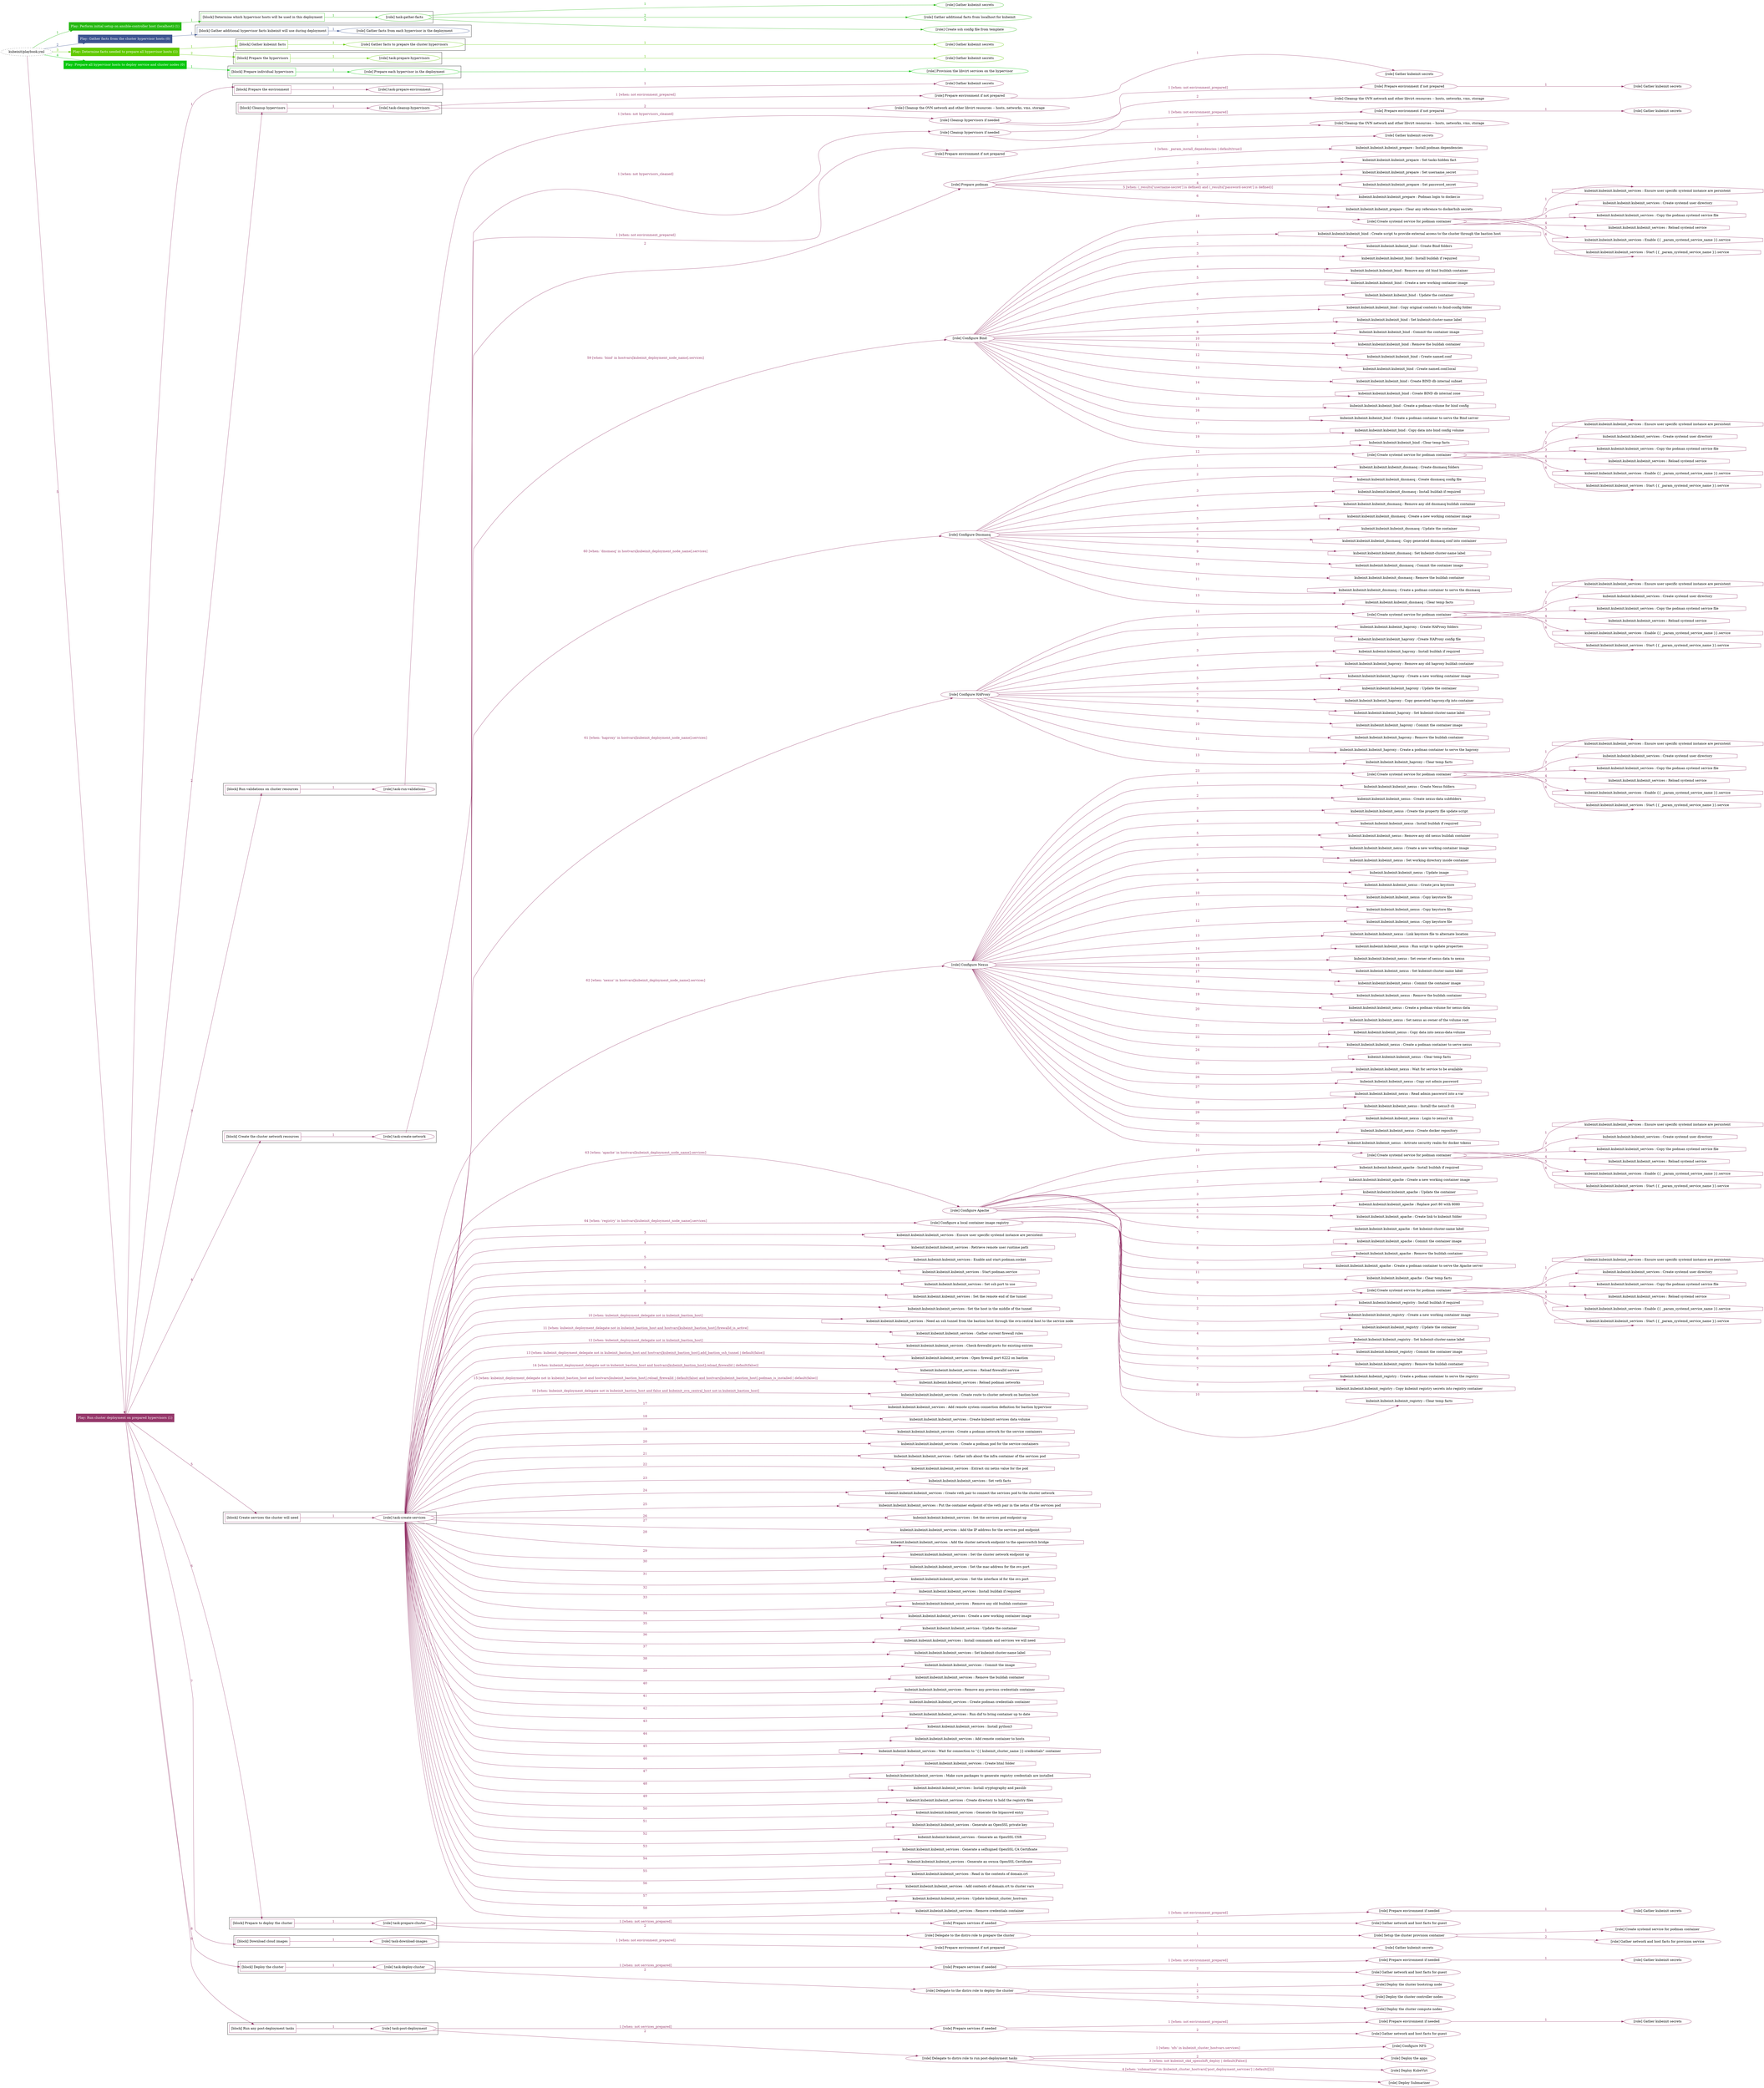 digraph {
	graph [concentrate=true ordering=in rankdir=LR ratio=fill]
	edge [esep=5 sep=10]
	"kubeinit/playbook.yml" [URL="/home/runner/work/kubeinit/kubeinit/kubeinit/playbook.yml" id=playbook_a9711015 style=dotted]
	play_423b6a54 [label="Play: Perform initial setup on ansible-controller host (localhost) (1)" URL="/home/runner/work/kubeinit/kubeinit/kubeinit/playbook.yml" color="#27b913" fontcolor="#ffffff" id=play_423b6a54 shape=box style=filled tooltip=localhost]
	"kubeinit/playbook.yml" -> play_423b6a54 [label="1 " color="#27b913" fontcolor="#27b913" id=edge_69780ba7 labeltooltip="1 " tooltip="1 "]
	subgraph "Gather kubeinit secrets" {
		role_837e03de [label="[role] Gather kubeinit secrets" URL="/home/runner/.ansible/collections/ansible_collections/kubeinit/kubeinit/roles/kubeinit_prepare/tasks/build_hypervisors_group.yml" color="#27b913" id=role_837e03de tooltip="Gather kubeinit secrets"]
	}
	subgraph "Gather additional facts from localhost for kubeinit" {
		role_ab384b86 [label="[role] Gather additional facts from localhost for kubeinit" URL="/home/runner/.ansible/collections/ansible_collections/kubeinit/kubeinit/roles/kubeinit_prepare/tasks/build_hypervisors_group.yml" color="#27b913" id=role_ab384b86 tooltip="Gather additional facts from localhost for kubeinit"]
	}
	subgraph "Create ssh config file from template" {
		role_1131d7ee [label="[role] Create ssh config file from template" URL="/home/runner/.ansible/collections/ansible_collections/kubeinit/kubeinit/roles/kubeinit_prepare/tasks/build_hypervisors_group.yml" color="#27b913" id=role_1131d7ee tooltip="Create ssh config file from template"]
	}
	subgraph "task-gather-facts" {
		role_df360cc6 [label="[role] task-gather-facts" URL="/home/runner/work/kubeinit/kubeinit/kubeinit/playbook.yml" color="#27b913" id=role_df360cc6 tooltip="task-gather-facts"]
		role_df360cc6 -> role_837e03de [label="1 " color="#27b913" fontcolor="#27b913" id=edge_d657118d labeltooltip="1 " tooltip="1 "]
		role_df360cc6 -> role_ab384b86 [label="2 " color="#27b913" fontcolor="#27b913" id=edge_8d581070 labeltooltip="2 " tooltip="2 "]
		role_df360cc6 -> role_1131d7ee [label="3 " color="#27b913" fontcolor="#27b913" id=edge_788ac372 labeltooltip="3 " tooltip="3 "]
	}
	subgraph "Play: Perform initial setup on ansible-controller host (localhost) (1)" {
		play_423b6a54 -> block_653a071b [label=1 color="#27b913" fontcolor="#27b913" id=edge_613eab0b labeltooltip=1 tooltip=1]
		subgraph cluster_block_653a071b {
			block_653a071b [label="[block] Determine which hypervisor hosts will be used in this deployment" URL="/home/runner/work/kubeinit/kubeinit/kubeinit/playbook.yml" color="#27b913" id=block_653a071b labeltooltip="Determine which hypervisor hosts will be used in this deployment" shape=box tooltip="Determine which hypervisor hosts will be used in this deployment"]
			block_653a071b -> role_df360cc6 [label="1 " color="#27b913" fontcolor="#27b913" id=edge_327e43ca labeltooltip="1 " tooltip="1 "]
		}
	}
	play_3f32c0a0 [label="Play: Gather facts from the cluster hypervisor hosts (0)" URL="/home/runner/work/kubeinit/kubeinit/kubeinit/playbook.yml" color="#3c5390" fontcolor="#ffffff" id=play_3f32c0a0 shape=box style=filled tooltip="Play: Gather facts from the cluster hypervisor hosts (0)"]
	"kubeinit/playbook.yml" -> play_3f32c0a0 [label="2 " color="#3c5390" fontcolor="#3c5390" id=edge_11472e8a labeltooltip="2 " tooltip="2 "]
	subgraph "Gather facts from each hypervisor in the deployment" {
		role_f61b8114 [label="[role] Gather facts from each hypervisor in the deployment" URL="/home/runner/work/kubeinit/kubeinit/kubeinit/playbook.yml" color="#3c5390" id=role_f61b8114 tooltip="Gather facts from each hypervisor in the deployment"]
	}
	subgraph "Play: Gather facts from the cluster hypervisor hosts (0)" {
		play_3f32c0a0 -> block_0986a43b [label=1 color="#3c5390" fontcolor="#3c5390" id=edge_226539cb labeltooltip=1 tooltip=1]
		subgraph cluster_block_0986a43b {
			block_0986a43b [label="[block] Gather additional hypervisor facts kubeinit will use during deployment" URL="/home/runner/work/kubeinit/kubeinit/kubeinit/playbook.yml" color="#3c5390" id=block_0986a43b labeltooltip="Gather additional hypervisor facts kubeinit will use during deployment" shape=box tooltip="Gather additional hypervisor facts kubeinit will use during deployment"]
			block_0986a43b -> role_f61b8114 [label="1 " color="#3c5390" fontcolor="#3c5390" id=edge_02939b26 labeltooltip="1 " tooltip="1 "]
		}
	}
	play_454ffbf3 [label="Play: Determine facts needed to prepare all hypervisor hosts (1)" URL="/home/runner/work/kubeinit/kubeinit/kubeinit/playbook.yml" color="#62ca02" fontcolor="#ffffff" id=play_454ffbf3 shape=box style=filled tooltip=localhost]
	"kubeinit/playbook.yml" -> play_454ffbf3 [label="3 " color="#62ca02" fontcolor="#62ca02" id=edge_a6102605 labeltooltip="3 " tooltip="3 "]
	subgraph "Gather kubeinit secrets" {
		role_682edc16 [label="[role] Gather kubeinit secrets" URL="/home/runner/.ansible/collections/ansible_collections/kubeinit/kubeinit/roles/kubeinit_prepare/tasks/gather_kubeinit_facts.yml" color="#62ca02" id=role_682edc16 tooltip="Gather kubeinit secrets"]
	}
	subgraph "Gather facts to prepare the cluster hypervisors" {
		role_0b855464 [label="[role] Gather facts to prepare the cluster hypervisors" URL="/home/runner/work/kubeinit/kubeinit/kubeinit/playbook.yml" color="#62ca02" id=role_0b855464 tooltip="Gather facts to prepare the cluster hypervisors"]
		role_0b855464 -> role_682edc16 [label="1 " color="#62ca02" fontcolor="#62ca02" id=edge_ff230507 labeltooltip="1 " tooltip="1 "]
	}
	subgraph "Gather kubeinit secrets" {
		role_7a25563e [label="[role] Gather kubeinit secrets" URL="/home/runner/.ansible/collections/ansible_collections/kubeinit/kubeinit/roles/kubeinit_prepare/tasks/gather_kubeinit_facts.yml" color="#62ca02" id=role_7a25563e tooltip="Gather kubeinit secrets"]
	}
	subgraph "task-prepare-hypervisors" {
		role_032496f0 [label="[role] task-prepare-hypervisors" URL="/home/runner/work/kubeinit/kubeinit/kubeinit/playbook.yml" color="#62ca02" id=role_032496f0 tooltip="task-prepare-hypervisors"]
		role_032496f0 -> role_7a25563e [label="1 " color="#62ca02" fontcolor="#62ca02" id=edge_efc2c6ac labeltooltip="1 " tooltip="1 "]
	}
	subgraph "Play: Determine facts needed to prepare all hypervisor hosts (1)" {
		play_454ffbf3 -> block_6006cff8 [label=1 color="#62ca02" fontcolor="#62ca02" id=edge_6fd238bb labeltooltip=1 tooltip=1]
		subgraph cluster_block_6006cff8 {
			block_6006cff8 [label="[block] Gather kubeinit facts" URL="/home/runner/work/kubeinit/kubeinit/kubeinit/playbook.yml" color="#62ca02" id=block_6006cff8 labeltooltip="Gather kubeinit facts" shape=box tooltip="Gather kubeinit facts"]
			block_6006cff8 -> role_0b855464 [label="1 " color="#62ca02" fontcolor="#62ca02" id=edge_4a38a441 labeltooltip="1 " tooltip="1 "]
		}
		play_454ffbf3 -> block_5d8daec2 [label=2 color="#62ca02" fontcolor="#62ca02" id=edge_434cbb81 labeltooltip=2 tooltip=2]
		subgraph cluster_block_5d8daec2 {
			block_5d8daec2 [label="[block] Prepare the hypervisors" URL="/home/runner/work/kubeinit/kubeinit/kubeinit/playbook.yml" color="#62ca02" id=block_5d8daec2 labeltooltip="Prepare the hypervisors" shape=box tooltip="Prepare the hypervisors"]
			block_5d8daec2 -> role_032496f0 [label="1 " color="#62ca02" fontcolor="#62ca02" id=edge_06e44cd6 labeltooltip="1 " tooltip="1 "]
		}
	}
	play_371ef1e6 [label="Play: Prepare all hypervisor hosts to deploy service and cluster nodes (0)" URL="/home/runner/work/kubeinit/kubeinit/kubeinit/playbook.yml" color="#05c70d" fontcolor="#ffffff" id=play_371ef1e6 shape=box style=filled tooltip="Play: Prepare all hypervisor hosts to deploy service and cluster nodes (0)"]
	"kubeinit/playbook.yml" -> play_371ef1e6 [label="4 " color="#05c70d" fontcolor="#05c70d" id=edge_b26da7de labeltooltip="4 " tooltip="4 "]
	subgraph "Provision the libvirt services on the hypervisor" {
		role_0b14ec91 [label="[role] Provision the libvirt services on the hypervisor" URL="/home/runner/.ansible/collections/ansible_collections/kubeinit/kubeinit/roles/kubeinit_prepare/tasks/prepare_hypervisor.yml" color="#05c70d" id=role_0b14ec91 tooltip="Provision the libvirt services on the hypervisor"]
	}
	subgraph "Prepare each hypervisor in the deployment" {
		role_07c014ce [label="[role] Prepare each hypervisor in the deployment" URL="/home/runner/work/kubeinit/kubeinit/kubeinit/playbook.yml" color="#05c70d" id=role_07c014ce tooltip="Prepare each hypervisor in the deployment"]
		role_07c014ce -> role_0b14ec91 [label="1 " color="#05c70d" fontcolor="#05c70d" id=edge_2f777a6d labeltooltip="1 " tooltip="1 "]
	}
	subgraph "Play: Prepare all hypervisor hosts to deploy service and cluster nodes (0)" {
		play_371ef1e6 -> block_0cc6c864 [label=1 color="#05c70d" fontcolor="#05c70d" id=edge_fd9d6bd1 labeltooltip=1 tooltip=1]
		subgraph cluster_block_0cc6c864 {
			block_0cc6c864 [label="[block] Prepare individual hypervisors" URL="/home/runner/work/kubeinit/kubeinit/kubeinit/playbook.yml" color="#05c70d" id=block_0cc6c864 labeltooltip="Prepare individual hypervisors" shape=box tooltip="Prepare individual hypervisors"]
			block_0cc6c864 -> role_07c014ce [label="1 " color="#05c70d" fontcolor="#05c70d" id=edge_ab9994fc labeltooltip="1 " tooltip="1 "]
		}
	}
	play_a98dd05e [label="Play: Run cluster deployment on prepared hypervisors (1)" URL="/home/runner/work/kubeinit/kubeinit/kubeinit/playbook.yml" color="#95376a" fontcolor="#ffffff" id=play_a98dd05e shape=box style=filled tooltip=localhost]
	"kubeinit/playbook.yml" -> play_a98dd05e [label="5 " color="#95376a" fontcolor="#95376a" id=edge_aa3bd673 labeltooltip="5 " tooltip="5 "]
	subgraph "Gather kubeinit secrets" {
		role_09470ef7 [label="[role] Gather kubeinit secrets" URL="/home/runner/.ansible/collections/ansible_collections/kubeinit/kubeinit/roles/kubeinit_prepare/tasks/gather_kubeinit_facts.yml" color="#95376a" id=role_09470ef7 tooltip="Gather kubeinit secrets"]
	}
	subgraph "task-prepare-environment" {
		role_605c1e96 [label="[role] task-prepare-environment" URL="/home/runner/work/kubeinit/kubeinit/kubeinit/playbook.yml" color="#95376a" id=role_605c1e96 tooltip="task-prepare-environment"]
		role_605c1e96 -> role_09470ef7 [label="1 " color="#95376a" fontcolor="#95376a" id=edge_724a00ed labeltooltip="1 " tooltip="1 "]
	}
	subgraph "Gather kubeinit secrets" {
		role_2f901a62 [label="[role] Gather kubeinit secrets" URL="/home/runner/.ansible/collections/ansible_collections/kubeinit/kubeinit/roles/kubeinit_prepare/tasks/gather_kubeinit_facts.yml" color="#95376a" id=role_2f901a62 tooltip="Gather kubeinit secrets"]
	}
	subgraph "Prepare environment if not prepared" {
		role_37420444 [label="[role] Prepare environment if not prepared" URL="/home/runner/.ansible/collections/ansible_collections/kubeinit/kubeinit/roles/kubeinit_prepare/tasks/cleanup_hypervisors.yml" color="#95376a" id=role_37420444 tooltip="Prepare environment if not prepared"]
		role_37420444 -> role_2f901a62 [label="1 " color="#95376a" fontcolor="#95376a" id=edge_740c6265 labeltooltip="1 " tooltip="1 "]
	}
	subgraph "Cleanup the OVN network and other libvirt resources -- hosts, networks, vms, storage" {
		role_693eb89b [label="[role] Cleanup the OVN network and other libvirt resources -- hosts, networks, vms, storage" URL="/home/runner/.ansible/collections/ansible_collections/kubeinit/kubeinit/roles/kubeinit_prepare/tasks/cleanup_hypervisors.yml" color="#95376a" id=role_693eb89b tooltip="Cleanup the OVN network and other libvirt resources -- hosts, networks, vms, storage"]
	}
	subgraph "task-cleanup-hypervisors" {
		role_0a86c6ac [label="[role] task-cleanup-hypervisors" URL="/home/runner/work/kubeinit/kubeinit/kubeinit/playbook.yml" color="#95376a" id=role_0a86c6ac tooltip="task-cleanup-hypervisors"]
		role_0a86c6ac -> role_37420444 [label="1 [when: not environment_prepared]" color="#95376a" fontcolor="#95376a" id=edge_87f7c858 labeltooltip="1 [when: not environment_prepared]" tooltip="1 [when: not environment_prepared]"]
		role_0a86c6ac -> role_693eb89b [label="2 " color="#95376a" fontcolor="#95376a" id=edge_b36caa69 labeltooltip="2 " tooltip="2 "]
	}
	subgraph "Gather kubeinit secrets" {
		role_9dc3bf4a [label="[role] Gather kubeinit secrets" URL="/home/runner/.ansible/collections/ansible_collections/kubeinit/kubeinit/roles/kubeinit_prepare/tasks/gather_kubeinit_facts.yml" color="#95376a" id=role_9dc3bf4a tooltip="Gather kubeinit secrets"]
	}
	subgraph "Prepare environment if not prepared" {
		role_ec09001e [label="[role] Prepare environment if not prepared" URL="/home/runner/.ansible/collections/ansible_collections/kubeinit/kubeinit/roles/kubeinit_prepare/tasks/cleanup_hypervisors.yml" color="#95376a" id=role_ec09001e tooltip="Prepare environment if not prepared"]
		role_ec09001e -> role_9dc3bf4a [label="1 " color="#95376a" fontcolor="#95376a" id=edge_1d582fd7 labeltooltip="1 " tooltip="1 "]
	}
	subgraph "Cleanup the OVN network and other libvirt resources -- hosts, networks, vms, storage" {
		role_2e955720 [label="[role] Cleanup the OVN network and other libvirt resources -- hosts, networks, vms, storage" URL="/home/runner/.ansible/collections/ansible_collections/kubeinit/kubeinit/roles/kubeinit_prepare/tasks/cleanup_hypervisors.yml" color="#95376a" id=role_2e955720 tooltip="Cleanup the OVN network and other libvirt resources -- hosts, networks, vms, storage"]
	}
	subgraph "Cleanup hypervisors if needed" {
		role_50d1edd3 [label="[role] Cleanup hypervisors if needed" URL="/home/runner/.ansible/collections/ansible_collections/kubeinit/kubeinit/roles/kubeinit_validations/tasks/main.yml" color="#95376a" id=role_50d1edd3 tooltip="Cleanup hypervisors if needed"]
		role_50d1edd3 -> role_ec09001e [label="1 [when: not environment_prepared]" color="#95376a" fontcolor="#95376a" id=edge_03ca6f31 labeltooltip="1 [when: not environment_prepared]" tooltip="1 [when: not environment_prepared]"]
		role_50d1edd3 -> role_2e955720 [label="2 " color="#95376a" fontcolor="#95376a" id=edge_50abdcb8 labeltooltip="2 " tooltip="2 "]
	}
	subgraph "task-run-validations" {
		role_2542cca8 [label="[role] task-run-validations" URL="/home/runner/work/kubeinit/kubeinit/kubeinit/playbook.yml" color="#95376a" id=role_2542cca8 tooltip="task-run-validations"]
		role_2542cca8 -> role_50d1edd3 [label="1 [when: not hypervisors_cleaned]" color="#95376a" fontcolor="#95376a" id=edge_86e73047 labeltooltip="1 [when: not hypervisors_cleaned]" tooltip="1 [when: not hypervisors_cleaned]"]
	}
	subgraph "Gather kubeinit secrets" {
		role_688e0a64 [label="[role] Gather kubeinit secrets" URL="/home/runner/.ansible/collections/ansible_collections/kubeinit/kubeinit/roles/kubeinit_prepare/tasks/gather_kubeinit_facts.yml" color="#95376a" id=role_688e0a64 tooltip="Gather kubeinit secrets"]
	}
	subgraph "Prepare environment if not prepared" {
		role_fc2cc618 [label="[role] Prepare environment if not prepared" URL="/home/runner/.ansible/collections/ansible_collections/kubeinit/kubeinit/roles/kubeinit_prepare/tasks/cleanup_hypervisors.yml" color="#95376a" id=role_fc2cc618 tooltip="Prepare environment if not prepared"]
		role_fc2cc618 -> role_688e0a64 [label="1 " color="#95376a" fontcolor="#95376a" id=edge_94614e33 labeltooltip="1 " tooltip="1 "]
	}
	subgraph "Cleanup the OVN network and other libvirt resources -- hosts, networks, vms, storage" {
		role_a0691348 [label="[role] Cleanup the OVN network and other libvirt resources -- hosts, networks, vms, storage" URL="/home/runner/.ansible/collections/ansible_collections/kubeinit/kubeinit/roles/kubeinit_prepare/tasks/cleanup_hypervisors.yml" color="#95376a" id=role_a0691348 tooltip="Cleanup the OVN network and other libvirt resources -- hosts, networks, vms, storage"]
	}
	subgraph "Cleanup hypervisors if needed" {
		role_9e59bc33 [label="[role] Cleanup hypervisors if needed" URL="/home/runner/.ansible/collections/ansible_collections/kubeinit/kubeinit/roles/kubeinit_libvirt/tasks/create_network.yml" color="#95376a" id=role_9e59bc33 tooltip="Cleanup hypervisors if needed"]
		role_9e59bc33 -> role_fc2cc618 [label="1 [when: not environment_prepared]" color="#95376a" fontcolor="#95376a" id=edge_de884a28 labeltooltip="1 [when: not environment_prepared]" tooltip="1 [when: not environment_prepared]"]
		role_9e59bc33 -> role_a0691348 [label="2 " color="#95376a" fontcolor="#95376a" id=edge_d3f35726 labeltooltip="2 " tooltip="2 "]
	}
	subgraph "task-create-network" {
		role_5c8386ae [label="[role] task-create-network" URL="/home/runner/work/kubeinit/kubeinit/kubeinit/playbook.yml" color="#95376a" id=role_5c8386ae tooltip="task-create-network"]
		role_5c8386ae -> role_9e59bc33 [label="1 [when: not hypervisors_cleaned]" color="#95376a" fontcolor="#95376a" id=edge_4ad8d5c8 labeltooltip="1 [when: not hypervisors_cleaned]" tooltip="1 [when: not hypervisors_cleaned]"]
	}
	subgraph "Gather kubeinit secrets" {
		role_464d137d [label="[role] Gather kubeinit secrets" URL="/home/runner/.ansible/collections/ansible_collections/kubeinit/kubeinit/roles/kubeinit_prepare/tasks/gather_kubeinit_facts.yml" color="#95376a" id=role_464d137d tooltip="Gather kubeinit secrets"]
	}
	subgraph "Prepare environment if not prepared" {
		role_683e1ad8 [label="[role] Prepare environment if not prepared" URL="/home/runner/.ansible/collections/ansible_collections/kubeinit/kubeinit/roles/kubeinit_services/tasks/main.yml" color="#95376a" id=role_683e1ad8 tooltip="Prepare environment if not prepared"]
		role_683e1ad8 -> role_464d137d [label="1 " color="#95376a" fontcolor="#95376a" id=edge_e07e789b labeltooltip="1 " tooltip="1 "]
	}
	subgraph "Prepare podman" {
		role_af5cf23b [label="[role] Prepare podman" URL="/home/runner/.ansible/collections/ansible_collections/kubeinit/kubeinit/roles/kubeinit_services/tasks/00_create_service_pod.yml" color="#95376a" id=role_af5cf23b tooltip="Prepare podman"]
		task_e3ea2914 [label="kubeinit.kubeinit.kubeinit_prepare : Install podman dependencies" URL="/home/runner/.ansible/collections/ansible_collections/kubeinit/kubeinit/roles/kubeinit_prepare/tasks/prepare_podman.yml" color="#95376a" id=task_e3ea2914 shape=octagon tooltip="kubeinit.kubeinit.kubeinit_prepare : Install podman dependencies"]
		role_af5cf23b -> task_e3ea2914 [label="1 [when: _param_install_dependencies | default(true)]" color="#95376a" fontcolor="#95376a" id=edge_d743f4eb labeltooltip="1 [when: _param_install_dependencies | default(true)]" tooltip="1 [when: _param_install_dependencies | default(true)]"]
		task_c981a877 [label="kubeinit.kubeinit.kubeinit_prepare : Set tasks-hidden fact" URL="/home/runner/.ansible/collections/ansible_collections/kubeinit/kubeinit/roles/kubeinit_prepare/tasks/prepare_podman.yml" color="#95376a" id=task_c981a877 shape=octagon tooltip="kubeinit.kubeinit.kubeinit_prepare : Set tasks-hidden fact"]
		role_af5cf23b -> task_c981a877 [label="2 " color="#95376a" fontcolor="#95376a" id=edge_ccad0f29 labeltooltip="2 " tooltip="2 "]
		task_2f4c731b [label="kubeinit.kubeinit.kubeinit_prepare : Set username_secret" URL="/home/runner/.ansible/collections/ansible_collections/kubeinit/kubeinit/roles/kubeinit_prepare/tasks/prepare_podman.yml" color="#95376a" id=task_2f4c731b shape=octagon tooltip="kubeinit.kubeinit.kubeinit_prepare : Set username_secret"]
		role_af5cf23b -> task_2f4c731b [label="3 " color="#95376a" fontcolor="#95376a" id=edge_b7796438 labeltooltip="3 " tooltip="3 "]
		task_52b0bbc7 [label="kubeinit.kubeinit.kubeinit_prepare : Set password_secret" URL="/home/runner/.ansible/collections/ansible_collections/kubeinit/kubeinit/roles/kubeinit_prepare/tasks/prepare_podman.yml" color="#95376a" id=task_52b0bbc7 shape=octagon tooltip="kubeinit.kubeinit.kubeinit_prepare : Set password_secret"]
		role_af5cf23b -> task_52b0bbc7 [label="4 " color="#95376a" fontcolor="#95376a" id=edge_698a1ae6 labeltooltip="4 " tooltip="4 "]
		task_480a2601 [label="kubeinit.kubeinit.kubeinit_prepare : Podman login to docker.io" URL="/home/runner/.ansible/collections/ansible_collections/kubeinit/kubeinit/roles/kubeinit_prepare/tasks/prepare_podman.yml" color="#95376a" id=task_480a2601 shape=octagon tooltip="kubeinit.kubeinit.kubeinit_prepare : Podman login to docker.io"]
		role_af5cf23b -> task_480a2601 [label="5 [when: (_results['username-secret'] is defined) and (_results['password-secret'] is defined)]" color="#95376a" fontcolor="#95376a" id=edge_2055cb00 labeltooltip="5 [when: (_results['username-secret'] is defined) and (_results['password-secret'] is defined)]" tooltip="5 [when: (_results['username-secret'] is defined) and (_results['password-secret'] is defined)]"]
		task_0db43e62 [label="kubeinit.kubeinit.kubeinit_prepare : Clear any reference to dockerhub secrets" URL="/home/runner/.ansible/collections/ansible_collections/kubeinit/kubeinit/roles/kubeinit_prepare/tasks/prepare_podman.yml" color="#95376a" id=task_0db43e62 shape=octagon tooltip="kubeinit.kubeinit.kubeinit_prepare : Clear any reference to dockerhub secrets"]
		role_af5cf23b -> task_0db43e62 [label="6 " color="#95376a" fontcolor="#95376a" id=edge_c2fe907f labeltooltip="6 " tooltip="6 "]
	}
	subgraph "Create systemd service for podman container" {
		role_35dc2576 [label="[role] Create systemd service for podman container" URL="/home/runner/.ansible/collections/ansible_collections/kubeinit/kubeinit/roles/kubeinit_bind/tasks/main.yml" color="#95376a" id=role_35dc2576 tooltip="Create systemd service for podman container"]
		task_56b11970 [label="kubeinit.kubeinit.kubeinit_services : Ensure user specific systemd instance are persistent" URL="/home/runner/.ansible/collections/ansible_collections/kubeinit/kubeinit/roles/kubeinit_services/tasks/create_managed_service.yml" color="#95376a" id=task_56b11970 shape=octagon tooltip="kubeinit.kubeinit.kubeinit_services : Ensure user specific systemd instance are persistent"]
		role_35dc2576 -> task_56b11970 [label="1 " color="#95376a" fontcolor="#95376a" id=edge_906ec434 labeltooltip="1 " tooltip="1 "]
		task_4f5dcbbc [label="kubeinit.kubeinit.kubeinit_services : Create systemd user directory" URL="/home/runner/.ansible/collections/ansible_collections/kubeinit/kubeinit/roles/kubeinit_services/tasks/create_managed_service.yml" color="#95376a" id=task_4f5dcbbc shape=octagon tooltip="kubeinit.kubeinit.kubeinit_services : Create systemd user directory"]
		role_35dc2576 -> task_4f5dcbbc [label="2 " color="#95376a" fontcolor="#95376a" id=edge_072a61b4 labeltooltip="2 " tooltip="2 "]
		task_d23f906e [label="kubeinit.kubeinit.kubeinit_services : Copy the podman systemd service file" URL="/home/runner/.ansible/collections/ansible_collections/kubeinit/kubeinit/roles/kubeinit_services/tasks/create_managed_service.yml" color="#95376a" id=task_d23f906e shape=octagon tooltip="kubeinit.kubeinit.kubeinit_services : Copy the podman systemd service file"]
		role_35dc2576 -> task_d23f906e [label="3 " color="#95376a" fontcolor="#95376a" id=edge_c6f73108 labeltooltip="3 " tooltip="3 "]
		task_476c3ac7 [label="kubeinit.kubeinit.kubeinit_services : Reload systemd service" URL="/home/runner/.ansible/collections/ansible_collections/kubeinit/kubeinit/roles/kubeinit_services/tasks/create_managed_service.yml" color="#95376a" id=task_476c3ac7 shape=octagon tooltip="kubeinit.kubeinit.kubeinit_services : Reload systemd service"]
		role_35dc2576 -> task_476c3ac7 [label="4 " color="#95376a" fontcolor="#95376a" id=edge_5b22bcf8 labeltooltip="4 " tooltip="4 "]
		task_8538bf83 [label="kubeinit.kubeinit.kubeinit_services : Enable {{ _param_systemd_service_name }}.service" URL="/home/runner/.ansible/collections/ansible_collections/kubeinit/kubeinit/roles/kubeinit_services/tasks/create_managed_service.yml" color="#95376a" id=task_8538bf83 shape=octagon tooltip="kubeinit.kubeinit.kubeinit_services : Enable {{ _param_systemd_service_name }}.service"]
		role_35dc2576 -> task_8538bf83 [label="5 " color="#95376a" fontcolor="#95376a" id=edge_4870ab1c labeltooltip="5 " tooltip="5 "]
		task_4010e70a [label="kubeinit.kubeinit.kubeinit_services : Start {{ _param_systemd_service_name }}.service" URL="/home/runner/.ansible/collections/ansible_collections/kubeinit/kubeinit/roles/kubeinit_services/tasks/create_managed_service.yml" color="#95376a" id=task_4010e70a shape=octagon tooltip="kubeinit.kubeinit.kubeinit_services : Start {{ _param_systemd_service_name }}.service"]
		role_35dc2576 -> task_4010e70a [label="6 " color="#95376a" fontcolor="#95376a" id=edge_c862e295 labeltooltip="6 " tooltip="6 "]
	}
	subgraph "Configure Bind" {
		role_0035ae5b [label="[role] Configure Bind" URL="/home/runner/.ansible/collections/ansible_collections/kubeinit/kubeinit/roles/kubeinit_services/tasks/start_services_containers.yml" color="#95376a" id=role_0035ae5b tooltip="Configure Bind"]
		task_7e94f587 [label="kubeinit.kubeinit.kubeinit_bind : Create script to provide external access to the cluster through the bastion host" URL="/home/runner/.ansible/collections/ansible_collections/kubeinit/kubeinit/roles/kubeinit_bind/tasks/main.yml" color="#95376a" id=task_7e94f587 shape=octagon tooltip="kubeinit.kubeinit.kubeinit_bind : Create script to provide external access to the cluster through the bastion host"]
		role_0035ae5b -> task_7e94f587 [label="1 " color="#95376a" fontcolor="#95376a" id=edge_e292b6f1 labeltooltip="1 " tooltip="1 "]
		task_4beefac2 [label="kubeinit.kubeinit.kubeinit_bind : Create Bind folders" URL="/home/runner/.ansible/collections/ansible_collections/kubeinit/kubeinit/roles/kubeinit_bind/tasks/main.yml" color="#95376a" id=task_4beefac2 shape=octagon tooltip="kubeinit.kubeinit.kubeinit_bind : Create Bind folders"]
		role_0035ae5b -> task_4beefac2 [label="2 " color="#95376a" fontcolor="#95376a" id=edge_b3650bf9 labeltooltip="2 " tooltip="2 "]
		task_c4e8a3d4 [label="kubeinit.kubeinit.kubeinit_bind : Install buildah if required" URL="/home/runner/.ansible/collections/ansible_collections/kubeinit/kubeinit/roles/kubeinit_bind/tasks/main.yml" color="#95376a" id=task_c4e8a3d4 shape=octagon tooltip="kubeinit.kubeinit.kubeinit_bind : Install buildah if required"]
		role_0035ae5b -> task_c4e8a3d4 [label="3 " color="#95376a" fontcolor="#95376a" id=edge_f5a4b7d1 labeltooltip="3 " tooltip="3 "]
		task_cc519676 [label="kubeinit.kubeinit.kubeinit_bind : Remove any old bind buildah container" URL="/home/runner/.ansible/collections/ansible_collections/kubeinit/kubeinit/roles/kubeinit_bind/tasks/main.yml" color="#95376a" id=task_cc519676 shape=octagon tooltip="kubeinit.kubeinit.kubeinit_bind : Remove any old bind buildah container"]
		role_0035ae5b -> task_cc519676 [label="4 " color="#95376a" fontcolor="#95376a" id=edge_e7aec624 labeltooltip="4 " tooltip="4 "]
		task_fc44a8c6 [label="kubeinit.kubeinit.kubeinit_bind : Create a new working container image" URL="/home/runner/.ansible/collections/ansible_collections/kubeinit/kubeinit/roles/kubeinit_bind/tasks/main.yml" color="#95376a" id=task_fc44a8c6 shape=octagon tooltip="kubeinit.kubeinit.kubeinit_bind : Create a new working container image"]
		role_0035ae5b -> task_fc44a8c6 [label="5 " color="#95376a" fontcolor="#95376a" id=edge_7818817e labeltooltip="5 " tooltip="5 "]
		task_578d6be5 [label="kubeinit.kubeinit.kubeinit_bind : Update the container" URL="/home/runner/.ansible/collections/ansible_collections/kubeinit/kubeinit/roles/kubeinit_bind/tasks/main.yml" color="#95376a" id=task_578d6be5 shape=octagon tooltip="kubeinit.kubeinit.kubeinit_bind : Update the container"]
		role_0035ae5b -> task_578d6be5 [label="6 " color="#95376a" fontcolor="#95376a" id=edge_f8ad5e64 labeltooltip="6 " tooltip="6 "]
		task_9db887c1 [label="kubeinit.kubeinit.kubeinit_bind : Copy original contents to /bind-config folder" URL="/home/runner/.ansible/collections/ansible_collections/kubeinit/kubeinit/roles/kubeinit_bind/tasks/main.yml" color="#95376a" id=task_9db887c1 shape=octagon tooltip="kubeinit.kubeinit.kubeinit_bind : Copy original contents to /bind-config folder"]
		role_0035ae5b -> task_9db887c1 [label="7 " color="#95376a" fontcolor="#95376a" id=edge_80c2dac2 labeltooltip="7 " tooltip="7 "]
		task_c740794c [label="kubeinit.kubeinit.kubeinit_bind : Set kubeinit-cluster-name label" URL="/home/runner/.ansible/collections/ansible_collections/kubeinit/kubeinit/roles/kubeinit_bind/tasks/main.yml" color="#95376a" id=task_c740794c shape=octagon tooltip="kubeinit.kubeinit.kubeinit_bind : Set kubeinit-cluster-name label"]
		role_0035ae5b -> task_c740794c [label="8 " color="#95376a" fontcolor="#95376a" id=edge_4f37d5f2 labeltooltip="8 " tooltip="8 "]
		task_7eaaaa30 [label="kubeinit.kubeinit.kubeinit_bind : Commit the container image" URL="/home/runner/.ansible/collections/ansible_collections/kubeinit/kubeinit/roles/kubeinit_bind/tasks/main.yml" color="#95376a" id=task_7eaaaa30 shape=octagon tooltip="kubeinit.kubeinit.kubeinit_bind : Commit the container image"]
		role_0035ae5b -> task_7eaaaa30 [label="9 " color="#95376a" fontcolor="#95376a" id=edge_e18abe52 labeltooltip="9 " tooltip="9 "]
		task_258cb4a1 [label="kubeinit.kubeinit.kubeinit_bind : Remove the buildah container" URL="/home/runner/.ansible/collections/ansible_collections/kubeinit/kubeinit/roles/kubeinit_bind/tasks/main.yml" color="#95376a" id=task_258cb4a1 shape=octagon tooltip="kubeinit.kubeinit.kubeinit_bind : Remove the buildah container"]
		role_0035ae5b -> task_258cb4a1 [label="10 " color="#95376a" fontcolor="#95376a" id=edge_947a3fec labeltooltip="10 " tooltip="10 "]
		task_d8ecfc4f [label="kubeinit.kubeinit.kubeinit_bind : Create named.conf" URL="/home/runner/.ansible/collections/ansible_collections/kubeinit/kubeinit/roles/kubeinit_bind/tasks/main.yml" color="#95376a" id=task_d8ecfc4f shape=octagon tooltip="kubeinit.kubeinit.kubeinit_bind : Create named.conf"]
		role_0035ae5b -> task_d8ecfc4f [label="11 " color="#95376a" fontcolor="#95376a" id=edge_da9f14b2 labeltooltip="11 " tooltip="11 "]
		task_b1f501cf [label="kubeinit.kubeinit.kubeinit_bind : Create named.conf.local" URL="/home/runner/.ansible/collections/ansible_collections/kubeinit/kubeinit/roles/kubeinit_bind/tasks/main.yml" color="#95376a" id=task_b1f501cf shape=octagon tooltip="kubeinit.kubeinit.kubeinit_bind : Create named.conf.local"]
		role_0035ae5b -> task_b1f501cf [label="12 " color="#95376a" fontcolor="#95376a" id=edge_82e507e8 labeltooltip="12 " tooltip="12 "]
		task_d3422a72 [label="kubeinit.kubeinit.kubeinit_bind : Create BIND db internal subnet" URL="/home/runner/.ansible/collections/ansible_collections/kubeinit/kubeinit/roles/kubeinit_bind/tasks/main.yml" color="#95376a" id=task_d3422a72 shape=octagon tooltip="kubeinit.kubeinit.kubeinit_bind : Create BIND db internal subnet"]
		role_0035ae5b -> task_d3422a72 [label="13 " color="#95376a" fontcolor="#95376a" id=edge_1167d87a labeltooltip="13 " tooltip="13 "]
		task_5c319e8f [label="kubeinit.kubeinit.kubeinit_bind : Create BIND db internal zone" URL="/home/runner/.ansible/collections/ansible_collections/kubeinit/kubeinit/roles/kubeinit_bind/tasks/main.yml" color="#95376a" id=task_5c319e8f shape=octagon tooltip="kubeinit.kubeinit.kubeinit_bind : Create BIND db internal zone"]
		role_0035ae5b -> task_5c319e8f [label="14 " color="#95376a" fontcolor="#95376a" id=edge_d929bb3c labeltooltip="14 " tooltip="14 "]
		task_33ac303a [label="kubeinit.kubeinit.kubeinit_bind : Create a podman volume for bind config" URL="/home/runner/.ansible/collections/ansible_collections/kubeinit/kubeinit/roles/kubeinit_bind/tasks/main.yml" color="#95376a" id=task_33ac303a shape=octagon tooltip="kubeinit.kubeinit.kubeinit_bind : Create a podman volume for bind config"]
		role_0035ae5b -> task_33ac303a [label="15 " color="#95376a" fontcolor="#95376a" id=edge_6e870a32 labeltooltip="15 " tooltip="15 "]
		task_6aed4fec [label="kubeinit.kubeinit.kubeinit_bind : Create a podman container to serve the Bind server" URL="/home/runner/.ansible/collections/ansible_collections/kubeinit/kubeinit/roles/kubeinit_bind/tasks/main.yml" color="#95376a" id=task_6aed4fec shape=octagon tooltip="kubeinit.kubeinit.kubeinit_bind : Create a podman container to serve the Bind server"]
		role_0035ae5b -> task_6aed4fec [label="16 " color="#95376a" fontcolor="#95376a" id=edge_c9571001 labeltooltip="16 " tooltip="16 "]
		task_d59b535e [label="kubeinit.kubeinit.kubeinit_bind : Copy data into bind config volume" URL="/home/runner/.ansible/collections/ansible_collections/kubeinit/kubeinit/roles/kubeinit_bind/tasks/main.yml" color="#95376a" id=task_d59b535e shape=octagon tooltip="kubeinit.kubeinit.kubeinit_bind : Copy data into bind config volume"]
		role_0035ae5b -> task_d59b535e [label="17 " color="#95376a" fontcolor="#95376a" id=edge_87878cdf labeltooltip="17 " tooltip="17 "]
		role_0035ae5b -> role_35dc2576 [label="18 " color="#95376a" fontcolor="#95376a" id=edge_84da5754 labeltooltip="18 " tooltip="18 "]
		task_74b22ba7 [label="kubeinit.kubeinit.kubeinit_bind : Clear temp facts" URL="/home/runner/.ansible/collections/ansible_collections/kubeinit/kubeinit/roles/kubeinit_bind/tasks/main.yml" color="#95376a" id=task_74b22ba7 shape=octagon tooltip="kubeinit.kubeinit.kubeinit_bind : Clear temp facts"]
		role_0035ae5b -> task_74b22ba7 [label="19 " color="#95376a" fontcolor="#95376a" id=edge_a8c2a6dc labeltooltip="19 " tooltip="19 "]
	}
	subgraph "Create systemd service for podman container" {
		role_cf4ca483 [label="[role] Create systemd service for podman container" URL="/home/runner/.ansible/collections/ansible_collections/kubeinit/kubeinit/roles/kubeinit_dnsmasq/tasks/main.yml" color="#95376a" id=role_cf4ca483 tooltip="Create systemd service for podman container"]
		task_9c5e620e [label="kubeinit.kubeinit.kubeinit_services : Ensure user specific systemd instance are persistent" URL="/home/runner/.ansible/collections/ansible_collections/kubeinit/kubeinit/roles/kubeinit_services/tasks/create_managed_service.yml" color="#95376a" id=task_9c5e620e shape=octagon tooltip="kubeinit.kubeinit.kubeinit_services : Ensure user specific systemd instance are persistent"]
		role_cf4ca483 -> task_9c5e620e [label="1 " color="#95376a" fontcolor="#95376a" id=edge_53ea466d labeltooltip="1 " tooltip="1 "]
		task_0bfb9971 [label="kubeinit.kubeinit.kubeinit_services : Create systemd user directory" URL="/home/runner/.ansible/collections/ansible_collections/kubeinit/kubeinit/roles/kubeinit_services/tasks/create_managed_service.yml" color="#95376a" id=task_0bfb9971 shape=octagon tooltip="kubeinit.kubeinit.kubeinit_services : Create systemd user directory"]
		role_cf4ca483 -> task_0bfb9971 [label="2 " color="#95376a" fontcolor="#95376a" id=edge_7937304a labeltooltip="2 " tooltip="2 "]
		task_60260923 [label="kubeinit.kubeinit.kubeinit_services : Copy the podman systemd service file" URL="/home/runner/.ansible/collections/ansible_collections/kubeinit/kubeinit/roles/kubeinit_services/tasks/create_managed_service.yml" color="#95376a" id=task_60260923 shape=octagon tooltip="kubeinit.kubeinit.kubeinit_services : Copy the podman systemd service file"]
		role_cf4ca483 -> task_60260923 [label="3 " color="#95376a" fontcolor="#95376a" id=edge_3a4e186e labeltooltip="3 " tooltip="3 "]
		task_46c01a7a [label="kubeinit.kubeinit.kubeinit_services : Reload systemd service" URL="/home/runner/.ansible/collections/ansible_collections/kubeinit/kubeinit/roles/kubeinit_services/tasks/create_managed_service.yml" color="#95376a" id=task_46c01a7a shape=octagon tooltip="kubeinit.kubeinit.kubeinit_services : Reload systemd service"]
		role_cf4ca483 -> task_46c01a7a [label="4 " color="#95376a" fontcolor="#95376a" id=edge_8c575182 labeltooltip="4 " tooltip="4 "]
		task_9aa12c2f [label="kubeinit.kubeinit.kubeinit_services : Enable {{ _param_systemd_service_name }}.service" URL="/home/runner/.ansible/collections/ansible_collections/kubeinit/kubeinit/roles/kubeinit_services/tasks/create_managed_service.yml" color="#95376a" id=task_9aa12c2f shape=octagon tooltip="kubeinit.kubeinit.kubeinit_services : Enable {{ _param_systemd_service_name }}.service"]
		role_cf4ca483 -> task_9aa12c2f [label="5 " color="#95376a" fontcolor="#95376a" id=edge_20d4005b labeltooltip="5 " tooltip="5 "]
		task_6f02f19a [label="kubeinit.kubeinit.kubeinit_services : Start {{ _param_systemd_service_name }}.service" URL="/home/runner/.ansible/collections/ansible_collections/kubeinit/kubeinit/roles/kubeinit_services/tasks/create_managed_service.yml" color="#95376a" id=task_6f02f19a shape=octagon tooltip="kubeinit.kubeinit.kubeinit_services : Start {{ _param_systemd_service_name }}.service"]
		role_cf4ca483 -> task_6f02f19a [label="6 " color="#95376a" fontcolor="#95376a" id=edge_09a23a0b labeltooltip="6 " tooltip="6 "]
	}
	subgraph "Configure Dnsmasq" {
		role_e576abec [label="[role] Configure Dnsmasq" URL="/home/runner/.ansible/collections/ansible_collections/kubeinit/kubeinit/roles/kubeinit_services/tasks/start_services_containers.yml" color="#95376a" id=role_e576abec tooltip="Configure Dnsmasq"]
		task_35ba0b4d [label="kubeinit.kubeinit.kubeinit_dnsmasq : Create dnsmasq folders" URL="/home/runner/.ansible/collections/ansible_collections/kubeinit/kubeinit/roles/kubeinit_dnsmasq/tasks/main.yml" color="#95376a" id=task_35ba0b4d shape=octagon tooltip="kubeinit.kubeinit.kubeinit_dnsmasq : Create dnsmasq folders"]
		role_e576abec -> task_35ba0b4d [label="1 " color="#95376a" fontcolor="#95376a" id=edge_b8d0f2df labeltooltip="1 " tooltip="1 "]
		task_7a42e4a3 [label="kubeinit.kubeinit.kubeinit_dnsmasq : Create dnsmasq config file" URL="/home/runner/.ansible/collections/ansible_collections/kubeinit/kubeinit/roles/kubeinit_dnsmasq/tasks/main.yml" color="#95376a" id=task_7a42e4a3 shape=octagon tooltip="kubeinit.kubeinit.kubeinit_dnsmasq : Create dnsmasq config file"]
		role_e576abec -> task_7a42e4a3 [label="2 " color="#95376a" fontcolor="#95376a" id=edge_94988cb0 labeltooltip="2 " tooltip="2 "]
		task_5c42073f [label="kubeinit.kubeinit.kubeinit_dnsmasq : Install buildah if required" URL="/home/runner/.ansible/collections/ansible_collections/kubeinit/kubeinit/roles/kubeinit_dnsmasq/tasks/main.yml" color="#95376a" id=task_5c42073f shape=octagon tooltip="kubeinit.kubeinit.kubeinit_dnsmasq : Install buildah if required"]
		role_e576abec -> task_5c42073f [label="3 " color="#95376a" fontcolor="#95376a" id=edge_6cf3c365 labeltooltip="3 " tooltip="3 "]
		task_7eb47d67 [label="kubeinit.kubeinit.kubeinit_dnsmasq : Remove any old dnsmasq buildah container" URL="/home/runner/.ansible/collections/ansible_collections/kubeinit/kubeinit/roles/kubeinit_dnsmasq/tasks/main.yml" color="#95376a" id=task_7eb47d67 shape=octagon tooltip="kubeinit.kubeinit.kubeinit_dnsmasq : Remove any old dnsmasq buildah container"]
		role_e576abec -> task_7eb47d67 [label="4 " color="#95376a" fontcolor="#95376a" id=edge_5e60f6a5 labeltooltip="4 " tooltip="4 "]
		task_6a1b00f5 [label="kubeinit.kubeinit.kubeinit_dnsmasq : Create a new working container image" URL="/home/runner/.ansible/collections/ansible_collections/kubeinit/kubeinit/roles/kubeinit_dnsmasq/tasks/main.yml" color="#95376a" id=task_6a1b00f5 shape=octagon tooltip="kubeinit.kubeinit.kubeinit_dnsmasq : Create a new working container image"]
		role_e576abec -> task_6a1b00f5 [label="5 " color="#95376a" fontcolor="#95376a" id=edge_c2448107 labeltooltip="5 " tooltip="5 "]
		task_c0f6870e [label="kubeinit.kubeinit.kubeinit_dnsmasq : Update the container" URL="/home/runner/.ansible/collections/ansible_collections/kubeinit/kubeinit/roles/kubeinit_dnsmasq/tasks/main.yml" color="#95376a" id=task_c0f6870e shape=octagon tooltip="kubeinit.kubeinit.kubeinit_dnsmasq : Update the container"]
		role_e576abec -> task_c0f6870e [label="6 " color="#95376a" fontcolor="#95376a" id=edge_f5325c94 labeltooltip="6 " tooltip="6 "]
		task_7d21fd9f [label="kubeinit.kubeinit.kubeinit_dnsmasq : Copy generated dnsmasq.conf into container" URL="/home/runner/.ansible/collections/ansible_collections/kubeinit/kubeinit/roles/kubeinit_dnsmasq/tasks/main.yml" color="#95376a" id=task_7d21fd9f shape=octagon tooltip="kubeinit.kubeinit.kubeinit_dnsmasq : Copy generated dnsmasq.conf into container"]
		role_e576abec -> task_7d21fd9f [label="7 " color="#95376a" fontcolor="#95376a" id=edge_fc1bbfe9 labeltooltip="7 " tooltip="7 "]
		task_462ca3a3 [label="kubeinit.kubeinit.kubeinit_dnsmasq : Set kubeinit-cluster-name label" URL="/home/runner/.ansible/collections/ansible_collections/kubeinit/kubeinit/roles/kubeinit_dnsmasq/tasks/main.yml" color="#95376a" id=task_462ca3a3 shape=octagon tooltip="kubeinit.kubeinit.kubeinit_dnsmasq : Set kubeinit-cluster-name label"]
		role_e576abec -> task_462ca3a3 [label="8 " color="#95376a" fontcolor="#95376a" id=edge_79477fe0 labeltooltip="8 " tooltip="8 "]
		task_13dec0f8 [label="kubeinit.kubeinit.kubeinit_dnsmasq : Commit the container image" URL="/home/runner/.ansible/collections/ansible_collections/kubeinit/kubeinit/roles/kubeinit_dnsmasq/tasks/main.yml" color="#95376a" id=task_13dec0f8 shape=octagon tooltip="kubeinit.kubeinit.kubeinit_dnsmasq : Commit the container image"]
		role_e576abec -> task_13dec0f8 [label="9 " color="#95376a" fontcolor="#95376a" id=edge_b1d88dc2 labeltooltip="9 " tooltip="9 "]
		task_9cbbb4b2 [label="kubeinit.kubeinit.kubeinit_dnsmasq : Remove the buildah container" URL="/home/runner/.ansible/collections/ansible_collections/kubeinit/kubeinit/roles/kubeinit_dnsmasq/tasks/main.yml" color="#95376a" id=task_9cbbb4b2 shape=octagon tooltip="kubeinit.kubeinit.kubeinit_dnsmasq : Remove the buildah container"]
		role_e576abec -> task_9cbbb4b2 [label="10 " color="#95376a" fontcolor="#95376a" id=edge_6edb4352 labeltooltip="10 " tooltip="10 "]
		task_32a6143b [label="kubeinit.kubeinit.kubeinit_dnsmasq : Create a podman container to serve the dnsmasq" URL="/home/runner/.ansible/collections/ansible_collections/kubeinit/kubeinit/roles/kubeinit_dnsmasq/tasks/main.yml" color="#95376a" id=task_32a6143b shape=octagon tooltip="kubeinit.kubeinit.kubeinit_dnsmasq : Create a podman container to serve the dnsmasq"]
		role_e576abec -> task_32a6143b [label="11 " color="#95376a" fontcolor="#95376a" id=edge_e90709e2 labeltooltip="11 " tooltip="11 "]
		role_e576abec -> role_cf4ca483 [label="12 " color="#95376a" fontcolor="#95376a" id=edge_4f3d229b labeltooltip="12 " tooltip="12 "]
		task_3cf8a145 [label="kubeinit.kubeinit.kubeinit_dnsmasq : Clear temp facts" URL="/home/runner/.ansible/collections/ansible_collections/kubeinit/kubeinit/roles/kubeinit_dnsmasq/tasks/main.yml" color="#95376a" id=task_3cf8a145 shape=octagon tooltip="kubeinit.kubeinit.kubeinit_dnsmasq : Clear temp facts"]
		role_e576abec -> task_3cf8a145 [label="13 " color="#95376a" fontcolor="#95376a" id=edge_294dbe35 labeltooltip="13 " tooltip="13 "]
	}
	subgraph "Create systemd service for podman container" {
		role_9e6a4005 [label="[role] Create systemd service for podman container" URL="/home/runner/.ansible/collections/ansible_collections/kubeinit/kubeinit/roles/kubeinit_haproxy/tasks/main.yml" color="#95376a" id=role_9e6a4005 tooltip="Create systemd service for podman container"]
		task_f83c63d6 [label="kubeinit.kubeinit.kubeinit_services : Ensure user specific systemd instance are persistent" URL="/home/runner/.ansible/collections/ansible_collections/kubeinit/kubeinit/roles/kubeinit_services/tasks/create_managed_service.yml" color="#95376a" id=task_f83c63d6 shape=octagon tooltip="kubeinit.kubeinit.kubeinit_services : Ensure user specific systemd instance are persistent"]
		role_9e6a4005 -> task_f83c63d6 [label="1 " color="#95376a" fontcolor="#95376a" id=edge_42af3778 labeltooltip="1 " tooltip="1 "]
		task_6a7627e6 [label="kubeinit.kubeinit.kubeinit_services : Create systemd user directory" URL="/home/runner/.ansible/collections/ansible_collections/kubeinit/kubeinit/roles/kubeinit_services/tasks/create_managed_service.yml" color="#95376a" id=task_6a7627e6 shape=octagon tooltip="kubeinit.kubeinit.kubeinit_services : Create systemd user directory"]
		role_9e6a4005 -> task_6a7627e6 [label="2 " color="#95376a" fontcolor="#95376a" id=edge_ff08d14b labeltooltip="2 " tooltip="2 "]
		task_44efe79c [label="kubeinit.kubeinit.kubeinit_services : Copy the podman systemd service file" URL="/home/runner/.ansible/collections/ansible_collections/kubeinit/kubeinit/roles/kubeinit_services/tasks/create_managed_service.yml" color="#95376a" id=task_44efe79c shape=octagon tooltip="kubeinit.kubeinit.kubeinit_services : Copy the podman systemd service file"]
		role_9e6a4005 -> task_44efe79c [label="3 " color="#95376a" fontcolor="#95376a" id=edge_aa52e81f labeltooltip="3 " tooltip="3 "]
		task_2af52bbc [label="kubeinit.kubeinit.kubeinit_services : Reload systemd service" URL="/home/runner/.ansible/collections/ansible_collections/kubeinit/kubeinit/roles/kubeinit_services/tasks/create_managed_service.yml" color="#95376a" id=task_2af52bbc shape=octagon tooltip="kubeinit.kubeinit.kubeinit_services : Reload systemd service"]
		role_9e6a4005 -> task_2af52bbc [label="4 " color="#95376a" fontcolor="#95376a" id=edge_c7c6ea91 labeltooltip="4 " tooltip="4 "]
		task_b8a9e4bc [label="kubeinit.kubeinit.kubeinit_services : Enable {{ _param_systemd_service_name }}.service" URL="/home/runner/.ansible/collections/ansible_collections/kubeinit/kubeinit/roles/kubeinit_services/tasks/create_managed_service.yml" color="#95376a" id=task_b8a9e4bc shape=octagon tooltip="kubeinit.kubeinit.kubeinit_services : Enable {{ _param_systemd_service_name }}.service"]
		role_9e6a4005 -> task_b8a9e4bc [label="5 " color="#95376a" fontcolor="#95376a" id=edge_65376609 labeltooltip="5 " tooltip="5 "]
		task_e48feee1 [label="kubeinit.kubeinit.kubeinit_services : Start {{ _param_systemd_service_name }}.service" URL="/home/runner/.ansible/collections/ansible_collections/kubeinit/kubeinit/roles/kubeinit_services/tasks/create_managed_service.yml" color="#95376a" id=task_e48feee1 shape=octagon tooltip="kubeinit.kubeinit.kubeinit_services : Start {{ _param_systemd_service_name }}.service"]
		role_9e6a4005 -> task_e48feee1 [label="6 " color="#95376a" fontcolor="#95376a" id=edge_39d4cbfc labeltooltip="6 " tooltip="6 "]
	}
	subgraph "Configure HAProxy" {
		role_69326e00 [label="[role] Configure HAProxy" URL="/home/runner/.ansible/collections/ansible_collections/kubeinit/kubeinit/roles/kubeinit_services/tasks/start_services_containers.yml" color="#95376a" id=role_69326e00 tooltip="Configure HAProxy"]
		task_eba002f9 [label="kubeinit.kubeinit.kubeinit_haproxy : Create HAProxy folders" URL="/home/runner/.ansible/collections/ansible_collections/kubeinit/kubeinit/roles/kubeinit_haproxy/tasks/main.yml" color="#95376a" id=task_eba002f9 shape=octagon tooltip="kubeinit.kubeinit.kubeinit_haproxy : Create HAProxy folders"]
		role_69326e00 -> task_eba002f9 [label="1 " color="#95376a" fontcolor="#95376a" id=edge_3f6396cf labeltooltip="1 " tooltip="1 "]
		task_6e2c40e0 [label="kubeinit.kubeinit.kubeinit_haproxy : Create HAProxy config file" URL="/home/runner/.ansible/collections/ansible_collections/kubeinit/kubeinit/roles/kubeinit_haproxy/tasks/main.yml" color="#95376a" id=task_6e2c40e0 shape=octagon tooltip="kubeinit.kubeinit.kubeinit_haproxy : Create HAProxy config file"]
		role_69326e00 -> task_6e2c40e0 [label="2 " color="#95376a" fontcolor="#95376a" id=edge_0864b49b labeltooltip="2 " tooltip="2 "]
		task_cc71dc95 [label="kubeinit.kubeinit.kubeinit_haproxy : Install buildah if required" URL="/home/runner/.ansible/collections/ansible_collections/kubeinit/kubeinit/roles/kubeinit_haproxy/tasks/main.yml" color="#95376a" id=task_cc71dc95 shape=octagon tooltip="kubeinit.kubeinit.kubeinit_haproxy : Install buildah if required"]
		role_69326e00 -> task_cc71dc95 [label="3 " color="#95376a" fontcolor="#95376a" id=edge_4861627b labeltooltip="3 " tooltip="3 "]
		task_827995a1 [label="kubeinit.kubeinit.kubeinit_haproxy : Remove any old haproxy buildah container" URL="/home/runner/.ansible/collections/ansible_collections/kubeinit/kubeinit/roles/kubeinit_haproxy/tasks/main.yml" color="#95376a" id=task_827995a1 shape=octagon tooltip="kubeinit.kubeinit.kubeinit_haproxy : Remove any old haproxy buildah container"]
		role_69326e00 -> task_827995a1 [label="4 " color="#95376a" fontcolor="#95376a" id=edge_43148d23 labeltooltip="4 " tooltip="4 "]
		task_f128e943 [label="kubeinit.kubeinit.kubeinit_haproxy : Create a new working container image" URL="/home/runner/.ansible/collections/ansible_collections/kubeinit/kubeinit/roles/kubeinit_haproxy/tasks/main.yml" color="#95376a" id=task_f128e943 shape=octagon tooltip="kubeinit.kubeinit.kubeinit_haproxy : Create a new working container image"]
		role_69326e00 -> task_f128e943 [label="5 " color="#95376a" fontcolor="#95376a" id=edge_963942f2 labeltooltip="5 " tooltip="5 "]
		task_d48e972c [label="kubeinit.kubeinit.kubeinit_haproxy : Update the container" URL="/home/runner/.ansible/collections/ansible_collections/kubeinit/kubeinit/roles/kubeinit_haproxy/tasks/main.yml" color="#95376a" id=task_d48e972c shape=octagon tooltip="kubeinit.kubeinit.kubeinit_haproxy : Update the container"]
		role_69326e00 -> task_d48e972c [label="6 " color="#95376a" fontcolor="#95376a" id=edge_117f6cd0 labeltooltip="6 " tooltip="6 "]
		task_2c214481 [label="kubeinit.kubeinit.kubeinit_haproxy : Copy generated haproxy.cfg into container" URL="/home/runner/.ansible/collections/ansible_collections/kubeinit/kubeinit/roles/kubeinit_haproxy/tasks/main.yml" color="#95376a" id=task_2c214481 shape=octagon tooltip="kubeinit.kubeinit.kubeinit_haproxy : Copy generated haproxy.cfg into container"]
		role_69326e00 -> task_2c214481 [label="7 " color="#95376a" fontcolor="#95376a" id=edge_8f8bb9aa labeltooltip="7 " tooltip="7 "]
		task_bbc7011d [label="kubeinit.kubeinit.kubeinit_haproxy : Set kubeinit-cluster-name label" URL="/home/runner/.ansible/collections/ansible_collections/kubeinit/kubeinit/roles/kubeinit_haproxy/tasks/main.yml" color="#95376a" id=task_bbc7011d shape=octagon tooltip="kubeinit.kubeinit.kubeinit_haproxy : Set kubeinit-cluster-name label"]
		role_69326e00 -> task_bbc7011d [label="8 " color="#95376a" fontcolor="#95376a" id=edge_517b904c labeltooltip="8 " tooltip="8 "]
		task_da74d573 [label="kubeinit.kubeinit.kubeinit_haproxy : Commit the container image" URL="/home/runner/.ansible/collections/ansible_collections/kubeinit/kubeinit/roles/kubeinit_haproxy/tasks/main.yml" color="#95376a" id=task_da74d573 shape=octagon tooltip="kubeinit.kubeinit.kubeinit_haproxy : Commit the container image"]
		role_69326e00 -> task_da74d573 [label="9 " color="#95376a" fontcolor="#95376a" id=edge_69b7ec38 labeltooltip="9 " tooltip="9 "]
		task_04ebc7ab [label="kubeinit.kubeinit.kubeinit_haproxy : Remove the buildah container" URL="/home/runner/.ansible/collections/ansible_collections/kubeinit/kubeinit/roles/kubeinit_haproxy/tasks/main.yml" color="#95376a" id=task_04ebc7ab shape=octagon tooltip="kubeinit.kubeinit.kubeinit_haproxy : Remove the buildah container"]
		role_69326e00 -> task_04ebc7ab [label="10 " color="#95376a" fontcolor="#95376a" id=edge_684a04d5 labeltooltip="10 " tooltip="10 "]
		task_c98e9f9c [label="kubeinit.kubeinit.kubeinit_haproxy : Create a podman container to serve the haproxy" URL="/home/runner/.ansible/collections/ansible_collections/kubeinit/kubeinit/roles/kubeinit_haproxy/tasks/main.yml" color="#95376a" id=task_c98e9f9c shape=octagon tooltip="kubeinit.kubeinit.kubeinit_haproxy : Create a podman container to serve the haproxy"]
		role_69326e00 -> task_c98e9f9c [label="11 " color="#95376a" fontcolor="#95376a" id=edge_b6bb8bf6 labeltooltip="11 " tooltip="11 "]
		role_69326e00 -> role_9e6a4005 [label="12 " color="#95376a" fontcolor="#95376a" id=edge_b15e6a9e labeltooltip="12 " tooltip="12 "]
		task_6d549313 [label="kubeinit.kubeinit.kubeinit_haproxy : Clear temp facts" URL="/home/runner/.ansible/collections/ansible_collections/kubeinit/kubeinit/roles/kubeinit_haproxy/tasks/main.yml" color="#95376a" id=task_6d549313 shape=octagon tooltip="kubeinit.kubeinit.kubeinit_haproxy : Clear temp facts"]
		role_69326e00 -> task_6d549313 [label="13 " color="#95376a" fontcolor="#95376a" id=edge_aa1e13fd labeltooltip="13 " tooltip="13 "]
	}
	subgraph "Create systemd service for podman container" {
		role_e91d0f49 [label="[role] Create systemd service for podman container" URL="/home/runner/.ansible/collections/ansible_collections/kubeinit/kubeinit/roles/kubeinit_nexus/tasks/main.yml" color="#95376a" id=role_e91d0f49 tooltip="Create systemd service for podman container"]
		task_d0ec5614 [label="kubeinit.kubeinit.kubeinit_services : Ensure user specific systemd instance are persistent" URL="/home/runner/.ansible/collections/ansible_collections/kubeinit/kubeinit/roles/kubeinit_services/tasks/create_managed_service.yml" color="#95376a" id=task_d0ec5614 shape=octagon tooltip="kubeinit.kubeinit.kubeinit_services : Ensure user specific systemd instance are persistent"]
		role_e91d0f49 -> task_d0ec5614 [label="1 " color="#95376a" fontcolor="#95376a" id=edge_0734c1ef labeltooltip="1 " tooltip="1 "]
		task_8b834f4d [label="kubeinit.kubeinit.kubeinit_services : Create systemd user directory" URL="/home/runner/.ansible/collections/ansible_collections/kubeinit/kubeinit/roles/kubeinit_services/tasks/create_managed_service.yml" color="#95376a" id=task_8b834f4d shape=octagon tooltip="kubeinit.kubeinit.kubeinit_services : Create systemd user directory"]
		role_e91d0f49 -> task_8b834f4d [label="2 " color="#95376a" fontcolor="#95376a" id=edge_087466fc labeltooltip="2 " tooltip="2 "]
		task_f3c9e871 [label="kubeinit.kubeinit.kubeinit_services : Copy the podman systemd service file" URL="/home/runner/.ansible/collections/ansible_collections/kubeinit/kubeinit/roles/kubeinit_services/tasks/create_managed_service.yml" color="#95376a" id=task_f3c9e871 shape=octagon tooltip="kubeinit.kubeinit.kubeinit_services : Copy the podman systemd service file"]
		role_e91d0f49 -> task_f3c9e871 [label="3 " color="#95376a" fontcolor="#95376a" id=edge_8e33a0f6 labeltooltip="3 " tooltip="3 "]
		task_59e32b41 [label="kubeinit.kubeinit.kubeinit_services : Reload systemd service" URL="/home/runner/.ansible/collections/ansible_collections/kubeinit/kubeinit/roles/kubeinit_services/tasks/create_managed_service.yml" color="#95376a" id=task_59e32b41 shape=octagon tooltip="kubeinit.kubeinit.kubeinit_services : Reload systemd service"]
		role_e91d0f49 -> task_59e32b41 [label="4 " color="#95376a" fontcolor="#95376a" id=edge_1a6ccad5 labeltooltip="4 " tooltip="4 "]
		task_4504813d [label="kubeinit.kubeinit.kubeinit_services : Enable {{ _param_systemd_service_name }}.service" URL="/home/runner/.ansible/collections/ansible_collections/kubeinit/kubeinit/roles/kubeinit_services/tasks/create_managed_service.yml" color="#95376a" id=task_4504813d shape=octagon tooltip="kubeinit.kubeinit.kubeinit_services : Enable {{ _param_systemd_service_name }}.service"]
		role_e91d0f49 -> task_4504813d [label="5 " color="#95376a" fontcolor="#95376a" id=edge_029489a3 labeltooltip="5 " tooltip="5 "]
		task_4f3b2f83 [label="kubeinit.kubeinit.kubeinit_services : Start {{ _param_systemd_service_name }}.service" URL="/home/runner/.ansible/collections/ansible_collections/kubeinit/kubeinit/roles/kubeinit_services/tasks/create_managed_service.yml" color="#95376a" id=task_4f3b2f83 shape=octagon tooltip="kubeinit.kubeinit.kubeinit_services : Start {{ _param_systemd_service_name }}.service"]
		role_e91d0f49 -> task_4f3b2f83 [label="6 " color="#95376a" fontcolor="#95376a" id=edge_f53f653f labeltooltip="6 " tooltip="6 "]
	}
	subgraph "Configure Nexus" {
		role_a1d31f9d [label="[role] Configure Nexus" URL="/home/runner/.ansible/collections/ansible_collections/kubeinit/kubeinit/roles/kubeinit_services/tasks/start_services_containers.yml" color="#95376a" id=role_a1d31f9d tooltip="Configure Nexus"]
		task_05150d2d [label="kubeinit.kubeinit.kubeinit_nexus : Create Nexus folders" URL="/home/runner/.ansible/collections/ansible_collections/kubeinit/kubeinit/roles/kubeinit_nexus/tasks/main.yml" color="#95376a" id=task_05150d2d shape=octagon tooltip="kubeinit.kubeinit.kubeinit_nexus : Create Nexus folders"]
		role_a1d31f9d -> task_05150d2d [label="1 " color="#95376a" fontcolor="#95376a" id=edge_8bc7fc5f labeltooltip="1 " tooltip="1 "]
		task_8cf0f123 [label="kubeinit.kubeinit.kubeinit_nexus : Create nexus-data subfolders" URL="/home/runner/.ansible/collections/ansible_collections/kubeinit/kubeinit/roles/kubeinit_nexus/tasks/main.yml" color="#95376a" id=task_8cf0f123 shape=octagon tooltip="kubeinit.kubeinit.kubeinit_nexus : Create nexus-data subfolders"]
		role_a1d31f9d -> task_8cf0f123 [label="2 " color="#95376a" fontcolor="#95376a" id=edge_25b5c8c3 labeltooltip="2 " tooltip="2 "]
		task_95f591f1 [label="kubeinit.kubeinit.kubeinit_nexus : Create the property file update script" URL="/home/runner/.ansible/collections/ansible_collections/kubeinit/kubeinit/roles/kubeinit_nexus/tasks/main.yml" color="#95376a" id=task_95f591f1 shape=octagon tooltip="kubeinit.kubeinit.kubeinit_nexus : Create the property file update script"]
		role_a1d31f9d -> task_95f591f1 [label="3 " color="#95376a" fontcolor="#95376a" id=edge_483a7697 labeltooltip="3 " tooltip="3 "]
		task_5f828ae7 [label="kubeinit.kubeinit.kubeinit_nexus : Install buildah if required" URL="/home/runner/.ansible/collections/ansible_collections/kubeinit/kubeinit/roles/kubeinit_nexus/tasks/main.yml" color="#95376a" id=task_5f828ae7 shape=octagon tooltip="kubeinit.kubeinit.kubeinit_nexus : Install buildah if required"]
		role_a1d31f9d -> task_5f828ae7 [label="4 " color="#95376a" fontcolor="#95376a" id=edge_993fa39e labeltooltip="4 " tooltip="4 "]
		task_c65d7d9f [label="kubeinit.kubeinit.kubeinit_nexus : Remove any old nexus buildah container" URL="/home/runner/.ansible/collections/ansible_collections/kubeinit/kubeinit/roles/kubeinit_nexus/tasks/main.yml" color="#95376a" id=task_c65d7d9f shape=octagon tooltip="kubeinit.kubeinit.kubeinit_nexus : Remove any old nexus buildah container"]
		role_a1d31f9d -> task_c65d7d9f [label="5 " color="#95376a" fontcolor="#95376a" id=edge_371b4232 labeltooltip="5 " tooltip="5 "]
		task_d09fc581 [label="kubeinit.kubeinit.kubeinit_nexus : Create a new working container image" URL="/home/runner/.ansible/collections/ansible_collections/kubeinit/kubeinit/roles/kubeinit_nexus/tasks/main.yml" color="#95376a" id=task_d09fc581 shape=octagon tooltip="kubeinit.kubeinit.kubeinit_nexus : Create a new working container image"]
		role_a1d31f9d -> task_d09fc581 [label="6 " color="#95376a" fontcolor="#95376a" id=edge_7bd8fbd6 labeltooltip="6 " tooltip="6 "]
		task_93b3c7ec [label="kubeinit.kubeinit.kubeinit_nexus : Set working directory inside container" URL="/home/runner/.ansible/collections/ansible_collections/kubeinit/kubeinit/roles/kubeinit_nexus/tasks/main.yml" color="#95376a" id=task_93b3c7ec shape=octagon tooltip="kubeinit.kubeinit.kubeinit_nexus : Set working directory inside container"]
		role_a1d31f9d -> task_93b3c7ec [label="7 " color="#95376a" fontcolor="#95376a" id=edge_bc7eea05 labeltooltip="7 " tooltip="7 "]
		task_2a3b604a [label="kubeinit.kubeinit.kubeinit_nexus : Update image" URL="/home/runner/.ansible/collections/ansible_collections/kubeinit/kubeinit/roles/kubeinit_nexus/tasks/main.yml" color="#95376a" id=task_2a3b604a shape=octagon tooltip="kubeinit.kubeinit.kubeinit_nexus : Update image"]
		role_a1d31f9d -> task_2a3b604a [label="8 " color="#95376a" fontcolor="#95376a" id=edge_245ca5bd labeltooltip="8 " tooltip="8 "]
		task_afca31ba [label="kubeinit.kubeinit.kubeinit_nexus : Create java keystore" URL="/home/runner/.ansible/collections/ansible_collections/kubeinit/kubeinit/roles/kubeinit_nexus/tasks/main.yml" color="#95376a" id=task_afca31ba shape=octagon tooltip="kubeinit.kubeinit.kubeinit_nexus : Create java keystore"]
		role_a1d31f9d -> task_afca31ba [label="9 " color="#95376a" fontcolor="#95376a" id=edge_e6838e9a labeltooltip="9 " tooltip="9 "]
		task_0509df75 [label="kubeinit.kubeinit.kubeinit_nexus : Copy keystore file" URL="/home/runner/.ansible/collections/ansible_collections/kubeinit/kubeinit/roles/kubeinit_nexus/tasks/main.yml" color="#95376a" id=task_0509df75 shape=octagon tooltip="kubeinit.kubeinit.kubeinit_nexus : Copy keystore file"]
		role_a1d31f9d -> task_0509df75 [label="10 " color="#95376a" fontcolor="#95376a" id=edge_2073efb1 labeltooltip="10 " tooltip="10 "]
		task_56f19e25 [label="kubeinit.kubeinit.kubeinit_nexus : Copy keystore file" URL="/home/runner/.ansible/collections/ansible_collections/kubeinit/kubeinit/roles/kubeinit_nexus/tasks/main.yml" color="#95376a" id=task_56f19e25 shape=octagon tooltip="kubeinit.kubeinit.kubeinit_nexus : Copy keystore file"]
		role_a1d31f9d -> task_56f19e25 [label="11 " color="#95376a" fontcolor="#95376a" id=edge_201b1e82 labeltooltip="11 " tooltip="11 "]
		task_6120a5e4 [label="kubeinit.kubeinit.kubeinit_nexus : Copy keystore file" URL="/home/runner/.ansible/collections/ansible_collections/kubeinit/kubeinit/roles/kubeinit_nexus/tasks/main.yml" color="#95376a" id=task_6120a5e4 shape=octagon tooltip="kubeinit.kubeinit.kubeinit_nexus : Copy keystore file"]
		role_a1d31f9d -> task_6120a5e4 [label="12 " color="#95376a" fontcolor="#95376a" id=edge_6395c3ef labeltooltip="12 " tooltip="12 "]
		task_e52aece9 [label="kubeinit.kubeinit.kubeinit_nexus : Link keystore file to alternate location" URL="/home/runner/.ansible/collections/ansible_collections/kubeinit/kubeinit/roles/kubeinit_nexus/tasks/main.yml" color="#95376a" id=task_e52aece9 shape=octagon tooltip="kubeinit.kubeinit.kubeinit_nexus : Link keystore file to alternate location"]
		role_a1d31f9d -> task_e52aece9 [label="13 " color="#95376a" fontcolor="#95376a" id=edge_170c8041 labeltooltip="13 " tooltip="13 "]
		task_29822d3d [label="kubeinit.kubeinit.kubeinit_nexus : Run script to update properties" URL="/home/runner/.ansible/collections/ansible_collections/kubeinit/kubeinit/roles/kubeinit_nexus/tasks/main.yml" color="#95376a" id=task_29822d3d shape=octagon tooltip="kubeinit.kubeinit.kubeinit_nexus : Run script to update properties"]
		role_a1d31f9d -> task_29822d3d [label="14 " color="#95376a" fontcolor="#95376a" id=edge_856f79e9 labeltooltip="14 " tooltip="14 "]
		task_c46bf724 [label="kubeinit.kubeinit.kubeinit_nexus : Set owner of nexus data to nexus" URL="/home/runner/.ansible/collections/ansible_collections/kubeinit/kubeinit/roles/kubeinit_nexus/tasks/main.yml" color="#95376a" id=task_c46bf724 shape=octagon tooltip="kubeinit.kubeinit.kubeinit_nexus : Set owner of nexus data to nexus"]
		role_a1d31f9d -> task_c46bf724 [label="15 " color="#95376a" fontcolor="#95376a" id=edge_d632a1f9 labeltooltip="15 " tooltip="15 "]
		task_eaeb5f23 [label="kubeinit.kubeinit.kubeinit_nexus : Set kubeinit-cluster-name label" URL="/home/runner/.ansible/collections/ansible_collections/kubeinit/kubeinit/roles/kubeinit_nexus/tasks/main.yml" color="#95376a" id=task_eaeb5f23 shape=octagon tooltip="kubeinit.kubeinit.kubeinit_nexus : Set kubeinit-cluster-name label"]
		role_a1d31f9d -> task_eaeb5f23 [label="16 " color="#95376a" fontcolor="#95376a" id=edge_646b575e labeltooltip="16 " tooltip="16 "]
		task_30af543c [label="kubeinit.kubeinit.kubeinit_nexus : Commit the container image" URL="/home/runner/.ansible/collections/ansible_collections/kubeinit/kubeinit/roles/kubeinit_nexus/tasks/main.yml" color="#95376a" id=task_30af543c shape=octagon tooltip="kubeinit.kubeinit.kubeinit_nexus : Commit the container image"]
		role_a1d31f9d -> task_30af543c [label="17 " color="#95376a" fontcolor="#95376a" id=edge_848e58e7 labeltooltip="17 " tooltip="17 "]
		task_ad445e18 [label="kubeinit.kubeinit.kubeinit_nexus : Remove the buildah container" URL="/home/runner/.ansible/collections/ansible_collections/kubeinit/kubeinit/roles/kubeinit_nexus/tasks/main.yml" color="#95376a" id=task_ad445e18 shape=octagon tooltip="kubeinit.kubeinit.kubeinit_nexus : Remove the buildah container"]
		role_a1d31f9d -> task_ad445e18 [label="18 " color="#95376a" fontcolor="#95376a" id=edge_6568b10e labeltooltip="18 " tooltip="18 "]
		task_a48e450b [label="kubeinit.kubeinit.kubeinit_nexus : Create a podman volume for nexus data" URL="/home/runner/.ansible/collections/ansible_collections/kubeinit/kubeinit/roles/kubeinit_nexus/tasks/main.yml" color="#95376a" id=task_a48e450b shape=octagon tooltip="kubeinit.kubeinit.kubeinit_nexus : Create a podman volume for nexus data"]
		role_a1d31f9d -> task_a48e450b [label="19 " color="#95376a" fontcolor="#95376a" id=edge_15918f1b labeltooltip="19 " tooltip="19 "]
		task_8d4663e8 [label="kubeinit.kubeinit.kubeinit_nexus : Set nexus as owner of the volume root" URL="/home/runner/.ansible/collections/ansible_collections/kubeinit/kubeinit/roles/kubeinit_nexus/tasks/main.yml" color="#95376a" id=task_8d4663e8 shape=octagon tooltip="kubeinit.kubeinit.kubeinit_nexus : Set nexus as owner of the volume root"]
		role_a1d31f9d -> task_8d4663e8 [label="20 " color="#95376a" fontcolor="#95376a" id=edge_ba7c9e05 labeltooltip="20 " tooltip="20 "]
		task_52d1581b [label="kubeinit.kubeinit.kubeinit_nexus : Copy data into nexus-data volume" URL="/home/runner/.ansible/collections/ansible_collections/kubeinit/kubeinit/roles/kubeinit_nexus/tasks/main.yml" color="#95376a" id=task_52d1581b shape=octagon tooltip="kubeinit.kubeinit.kubeinit_nexus : Copy data into nexus-data volume"]
		role_a1d31f9d -> task_52d1581b [label="21 " color="#95376a" fontcolor="#95376a" id=edge_d2260766 labeltooltip="21 " tooltip="21 "]
		task_2d94c656 [label="kubeinit.kubeinit.kubeinit_nexus : Create a podman container to serve nexus" URL="/home/runner/.ansible/collections/ansible_collections/kubeinit/kubeinit/roles/kubeinit_nexus/tasks/main.yml" color="#95376a" id=task_2d94c656 shape=octagon tooltip="kubeinit.kubeinit.kubeinit_nexus : Create a podman container to serve nexus"]
		role_a1d31f9d -> task_2d94c656 [label="22 " color="#95376a" fontcolor="#95376a" id=edge_3c3855dd labeltooltip="22 " tooltip="22 "]
		role_a1d31f9d -> role_e91d0f49 [label="23 " color="#95376a" fontcolor="#95376a" id=edge_cf3384b7 labeltooltip="23 " tooltip="23 "]
		task_600134d7 [label="kubeinit.kubeinit.kubeinit_nexus : Clear temp facts" URL="/home/runner/.ansible/collections/ansible_collections/kubeinit/kubeinit/roles/kubeinit_nexus/tasks/main.yml" color="#95376a" id=task_600134d7 shape=octagon tooltip="kubeinit.kubeinit.kubeinit_nexus : Clear temp facts"]
		role_a1d31f9d -> task_600134d7 [label="24 " color="#95376a" fontcolor="#95376a" id=edge_10d6a620 labeltooltip="24 " tooltip="24 "]
		task_b0418d83 [label="kubeinit.kubeinit.kubeinit_nexus : Wait for service to be available" URL="/home/runner/.ansible/collections/ansible_collections/kubeinit/kubeinit/roles/kubeinit_nexus/tasks/main.yml" color="#95376a" id=task_b0418d83 shape=octagon tooltip="kubeinit.kubeinit.kubeinit_nexus : Wait for service to be available"]
		role_a1d31f9d -> task_b0418d83 [label="25 " color="#95376a" fontcolor="#95376a" id=edge_5710e610 labeltooltip="25 " tooltip="25 "]
		task_aa7a5a4a [label="kubeinit.kubeinit.kubeinit_nexus : Copy out admin password" URL="/home/runner/.ansible/collections/ansible_collections/kubeinit/kubeinit/roles/kubeinit_nexus/tasks/main.yml" color="#95376a" id=task_aa7a5a4a shape=octagon tooltip="kubeinit.kubeinit.kubeinit_nexus : Copy out admin password"]
		role_a1d31f9d -> task_aa7a5a4a [label="26 " color="#95376a" fontcolor="#95376a" id=edge_e7a9cf22 labeltooltip="26 " tooltip="26 "]
		task_b4f74b4f [label="kubeinit.kubeinit.kubeinit_nexus : Read admin password into a var" URL="/home/runner/.ansible/collections/ansible_collections/kubeinit/kubeinit/roles/kubeinit_nexus/tasks/main.yml" color="#95376a" id=task_b4f74b4f shape=octagon tooltip="kubeinit.kubeinit.kubeinit_nexus : Read admin password into a var"]
		role_a1d31f9d -> task_b4f74b4f [label="27 " color="#95376a" fontcolor="#95376a" id=edge_01c7edb8 labeltooltip="27 " tooltip="27 "]
		task_8eefd52c [label="kubeinit.kubeinit.kubeinit_nexus : Install the nexus3 cli" URL="/home/runner/.ansible/collections/ansible_collections/kubeinit/kubeinit/roles/kubeinit_nexus/tasks/main.yml" color="#95376a" id=task_8eefd52c shape=octagon tooltip="kubeinit.kubeinit.kubeinit_nexus : Install the nexus3 cli"]
		role_a1d31f9d -> task_8eefd52c [label="28 " color="#95376a" fontcolor="#95376a" id=edge_7af5c800 labeltooltip="28 " tooltip="28 "]
		task_6b4404d3 [label="kubeinit.kubeinit.kubeinit_nexus : Login to nexus3 cli" URL="/home/runner/.ansible/collections/ansible_collections/kubeinit/kubeinit/roles/kubeinit_nexus/tasks/main.yml" color="#95376a" id=task_6b4404d3 shape=octagon tooltip="kubeinit.kubeinit.kubeinit_nexus : Login to nexus3 cli"]
		role_a1d31f9d -> task_6b4404d3 [label="29 " color="#95376a" fontcolor="#95376a" id=edge_aefddd53 labeltooltip="29 " tooltip="29 "]
		task_f4e4320f [label="kubeinit.kubeinit.kubeinit_nexus : Create docker repository" URL="/home/runner/.ansible/collections/ansible_collections/kubeinit/kubeinit/roles/kubeinit_nexus/tasks/main.yml" color="#95376a" id=task_f4e4320f shape=octagon tooltip="kubeinit.kubeinit.kubeinit_nexus : Create docker repository"]
		role_a1d31f9d -> task_f4e4320f [label="30 " color="#95376a" fontcolor="#95376a" id=edge_25213e1b labeltooltip="30 " tooltip="30 "]
		task_14e3f2cc [label="kubeinit.kubeinit.kubeinit_nexus : Activate security realm for docker tokens" URL="/home/runner/.ansible/collections/ansible_collections/kubeinit/kubeinit/roles/kubeinit_nexus/tasks/main.yml" color="#95376a" id=task_14e3f2cc shape=octagon tooltip="kubeinit.kubeinit.kubeinit_nexus : Activate security realm for docker tokens"]
		role_a1d31f9d -> task_14e3f2cc [label="31 " color="#95376a" fontcolor="#95376a" id=edge_a823b9ca labeltooltip="31 " tooltip="31 "]
	}
	subgraph "Create systemd service for podman container" {
		role_0f9346d0 [label="[role] Create systemd service for podman container" URL="/home/runner/.ansible/collections/ansible_collections/kubeinit/kubeinit/roles/kubeinit_apache/tasks/main.yml" color="#95376a" id=role_0f9346d0 tooltip="Create systemd service for podman container"]
		task_0b270906 [label="kubeinit.kubeinit.kubeinit_services : Ensure user specific systemd instance are persistent" URL="/home/runner/.ansible/collections/ansible_collections/kubeinit/kubeinit/roles/kubeinit_services/tasks/create_managed_service.yml" color="#95376a" id=task_0b270906 shape=octagon tooltip="kubeinit.kubeinit.kubeinit_services : Ensure user specific systemd instance are persistent"]
		role_0f9346d0 -> task_0b270906 [label="1 " color="#95376a" fontcolor="#95376a" id=edge_19ec4a29 labeltooltip="1 " tooltip="1 "]
		task_1eb7befd [label="kubeinit.kubeinit.kubeinit_services : Create systemd user directory" URL="/home/runner/.ansible/collections/ansible_collections/kubeinit/kubeinit/roles/kubeinit_services/tasks/create_managed_service.yml" color="#95376a" id=task_1eb7befd shape=octagon tooltip="kubeinit.kubeinit.kubeinit_services : Create systemd user directory"]
		role_0f9346d0 -> task_1eb7befd [label="2 " color="#95376a" fontcolor="#95376a" id=edge_80ab0a7b labeltooltip="2 " tooltip="2 "]
		task_ce93ee1d [label="kubeinit.kubeinit.kubeinit_services : Copy the podman systemd service file" URL="/home/runner/.ansible/collections/ansible_collections/kubeinit/kubeinit/roles/kubeinit_services/tasks/create_managed_service.yml" color="#95376a" id=task_ce93ee1d shape=octagon tooltip="kubeinit.kubeinit.kubeinit_services : Copy the podman systemd service file"]
		role_0f9346d0 -> task_ce93ee1d [label="3 " color="#95376a" fontcolor="#95376a" id=edge_011966a8 labeltooltip="3 " tooltip="3 "]
		task_4a96849f [label="kubeinit.kubeinit.kubeinit_services : Reload systemd service" URL="/home/runner/.ansible/collections/ansible_collections/kubeinit/kubeinit/roles/kubeinit_services/tasks/create_managed_service.yml" color="#95376a" id=task_4a96849f shape=octagon tooltip="kubeinit.kubeinit.kubeinit_services : Reload systemd service"]
		role_0f9346d0 -> task_4a96849f [label="4 " color="#95376a" fontcolor="#95376a" id=edge_a726e5ad labeltooltip="4 " tooltip="4 "]
		task_b8f0008b [label="kubeinit.kubeinit.kubeinit_services : Enable {{ _param_systemd_service_name }}.service" URL="/home/runner/.ansible/collections/ansible_collections/kubeinit/kubeinit/roles/kubeinit_services/tasks/create_managed_service.yml" color="#95376a" id=task_b8f0008b shape=octagon tooltip="kubeinit.kubeinit.kubeinit_services : Enable {{ _param_systemd_service_name }}.service"]
		role_0f9346d0 -> task_b8f0008b [label="5 " color="#95376a" fontcolor="#95376a" id=edge_4556d0a1 labeltooltip="5 " tooltip="5 "]
		task_25e02bb4 [label="kubeinit.kubeinit.kubeinit_services : Start {{ _param_systemd_service_name }}.service" URL="/home/runner/.ansible/collections/ansible_collections/kubeinit/kubeinit/roles/kubeinit_services/tasks/create_managed_service.yml" color="#95376a" id=task_25e02bb4 shape=octagon tooltip="kubeinit.kubeinit.kubeinit_services : Start {{ _param_systemd_service_name }}.service"]
		role_0f9346d0 -> task_25e02bb4 [label="6 " color="#95376a" fontcolor="#95376a" id=edge_4eb481d0 labeltooltip="6 " tooltip="6 "]
	}
	subgraph "Configure Apache" {
		role_5db064c7 [label="[role] Configure Apache" URL="/home/runner/.ansible/collections/ansible_collections/kubeinit/kubeinit/roles/kubeinit_services/tasks/start_services_containers.yml" color="#95376a" id=role_5db064c7 tooltip="Configure Apache"]
		task_f5f3d5c6 [label="kubeinit.kubeinit.kubeinit_apache : Install buildah if required" URL="/home/runner/.ansible/collections/ansible_collections/kubeinit/kubeinit/roles/kubeinit_apache/tasks/main.yml" color="#95376a" id=task_f5f3d5c6 shape=octagon tooltip="kubeinit.kubeinit.kubeinit_apache : Install buildah if required"]
		role_5db064c7 -> task_f5f3d5c6 [label="1 " color="#95376a" fontcolor="#95376a" id=edge_005d915d labeltooltip="1 " tooltip="1 "]
		task_2f448825 [label="kubeinit.kubeinit.kubeinit_apache : Create a new working container image" URL="/home/runner/.ansible/collections/ansible_collections/kubeinit/kubeinit/roles/kubeinit_apache/tasks/main.yml" color="#95376a" id=task_2f448825 shape=octagon tooltip="kubeinit.kubeinit.kubeinit_apache : Create a new working container image"]
		role_5db064c7 -> task_2f448825 [label="2 " color="#95376a" fontcolor="#95376a" id=edge_047be036 labeltooltip="2 " tooltip="2 "]
		task_79906716 [label="kubeinit.kubeinit.kubeinit_apache : Update the container" URL="/home/runner/.ansible/collections/ansible_collections/kubeinit/kubeinit/roles/kubeinit_apache/tasks/main.yml" color="#95376a" id=task_79906716 shape=octagon tooltip="kubeinit.kubeinit.kubeinit_apache : Update the container"]
		role_5db064c7 -> task_79906716 [label="3 " color="#95376a" fontcolor="#95376a" id=edge_c5a2ec81 labeltooltip="3 " tooltip="3 "]
		task_24552c4d [label="kubeinit.kubeinit.kubeinit_apache : Replace port 80 with 8080" URL="/home/runner/.ansible/collections/ansible_collections/kubeinit/kubeinit/roles/kubeinit_apache/tasks/main.yml" color="#95376a" id=task_24552c4d shape=octagon tooltip="kubeinit.kubeinit.kubeinit_apache : Replace port 80 with 8080"]
		role_5db064c7 -> task_24552c4d [label="4 " color="#95376a" fontcolor="#95376a" id=edge_13020417 labeltooltip="4 " tooltip="4 "]
		task_27a91754 [label="kubeinit.kubeinit.kubeinit_apache : Create link to kubeinit folder" URL="/home/runner/.ansible/collections/ansible_collections/kubeinit/kubeinit/roles/kubeinit_apache/tasks/main.yml" color="#95376a" id=task_27a91754 shape=octagon tooltip="kubeinit.kubeinit.kubeinit_apache : Create link to kubeinit folder"]
		role_5db064c7 -> task_27a91754 [label="5 " color="#95376a" fontcolor="#95376a" id=edge_47b907db labeltooltip="5 " tooltip="5 "]
		task_bd81247c [label="kubeinit.kubeinit.kubeinit_apache : Set kubeinit-cluster-name label" URL="/home/runner/.ansible/collections/ansible_collections/kubeinit/kubeinit/roles/kubeinit_apache/tasks/main.yml" color="#95376a" id=task_bd81247c shape=octagon tooltip="kubeinit.kubeinit.kubeinit_apache : Set kubeinit-cluster-name label"]
		role_5db064c7 -> task_bd81247c [label="6 " color="#95376a" fontcolor="#95376a" id=edge_f2e502a9 labeltooltip="6 " tooltip="6 "]
		task_fbd18bd4 [label="kubeinit.kubeinit.kubeinit_apache : Commit the container image" URL="/home/runner/.ansible/collections/ansible_collections/kubeinit/kubeinit/roles/kubeinit_apache/tasks/main.yml" color="#95376a" id=task_fbd18bd4 shape=octagon tooltip="kubeinit.kubeinit.kubeinit_apache : Commit the container image"]
		role_5db064c7 -> task_fbd18bd4 [label="7 " color="#95376a" fontcolor="#95376a" id=edge_03fcffa1 labeltooltip="7 " tooltip="7 "]
		task_5feab0c5 [label="kubeinit.kubeinit.kubeinit_apache : Remove the buildah container" URL="/home/runner/.ansible/collections/ansible_collections/kubeinit/kubeinit/roles/kubeinit_apache/tasks/main.yml" color="#95376a" id=task_5feab0c5 shape=octagon tooltip="kubeinit.kubeinit.kubeinit_apache : Remove the buildah container"]
		role_5db064c7 -> task_5feab0c5 [label="8 " color="#95376a" fontcolor="#95376a" id=edge_d14cb627 labeltooltip="8 " tooltip="8 "]
		task_9d5e70a1 [label="kubeinit.kubeinit.kubeinit_apache : Create a podman container to serve the Apache server" URL="/home/runner/.ansible/collections/ansible_collections/kubeinit/kubeinit/roles/kubeinit_apache/tasks/main.yml" color="#95376a" id=task_9d5e70a1 shape=octagon tooltip="kubeinit.kubeinit.kubeinit_apache : Create a podman container to serve the Apache server"]
		role_5db064c7 -> task_9d5e70a1 [label="9 " color="#95376a" fontcolor="#95376a" id=edge_ac1da077 labeltooltip="9 " tooltip="9 "]
		role_5db064c7 -> role_0f9346d0 [label="10 " color="#95376a" fontcolor="#95376a" id=edge_0b7bcaf3 labeltooltip="10 " tooltip="10 "]
		task_e761d75a [label="kubeinit.kubeinit.kubeinit_apache : Clear temp facts" URL="/home/runner/.ansible/collections/ansible_collections/kubeinit/kubeinit/roles/kubeinit_apache/tasks/main.yml" color="#95376a" id=task_e761d75a shape=octagon tooltip="kubeinit.kubeinit.kubeinit_apache : Clear temp facts"]
		role_5db064c7 -> task_e761d75a [label="11 " color="#95376a" fontcolor="#95376a" id=edge_0dddbfd8 labeltooltip="11 " tooltip="11 "]
	}
	subgraph "Create systemd service for podman container" {
		role_e6f0a36c [label="[role] Create systemd service for podman container" URL="/home/runner/.ansible/collections/ansible_collections/kubeinit/kubeinit/roles/kubeinit_registry/tasks/main.yml" color="#95376a" id=role_e6f0a36c tooltip="Create systemd service for podman container"]
		task_64ad1f57 [label="kubeinit.kubeinit.kubeinit_services : Ensure user specific systemd instance are persistent" URL="/home/runner/.ansible/collections/ansible_collections/kubeinit/kubeinit/roles/kubeinit_services/tasks/create_managed_service.yml" color="#95376a" id=task_64ad1f57 shape=octagon tooltip="kubeinit.kubeinit.kubeinit_services : Ensure user specific systemd instance are persistent"]
		role_e6f0a36c -> task_64ad1f57 [label="1 " color="#95376a" fontcolor="#95376a" id=edge_d492f0e2 labeltooltip="1 " tooltip="1 "]
		task_73fe1224 [label="kubeinit.kubeinit.kubeinit_services : Create systemd user directory" URL="/home/runner/.ansible/collections/ansible_collections/kubeinit/kubeinit/roles/kubeinit_services/tasks/create_managed_service.yml" color="#95376a" id=task_73fe1224 shape=octagon tooltip="kubeinit.kubeinit.kubeinit_services : Create systemd user directory"]
		role_e6f0a36c -> task_73fe1224 [label="2 " color="#95376a" fontcolor="#95376a" id=edge_ec2e70a4 labeltooltip="2 " tooltip="2 "]
		task_caf8a08a [label="kubeinit.kubeinit.kubeinit_services : Copy the podman systemd service file" URL="/home/runner/.ansible/collections/ansible_collections/kubeinit/kubeinit/roles/kubeinit_services/tasks/create_managed_service.yml" color="#95376a" id=task_caf8a08a shape=octagon tooltip="kubeinit.kubeinit.kubeinit_services : Copy the podman systemd service file"]
		role_e6f0a36c -> task_caf8a08a [label="3 " color="#95376a" fontcolor="#95376a" id=edge_5979adb9 labeltooltip="3 " tooltip="3 "]
		task_3bb330b3 [label="kubeinit.kubeinit.kubeinit_services : Reload systemd service" URL="/home/runner/.ansible/collections/ansible_collections/kubeinit/kubeinit/roles/kubeinit_services/tasks/create_managed_service.yml" color="#95376a" id=task_3bb330b3 shape=octagon tooltip="kubeinit.kubeinit.kubeinit_services : Reload systemd service"]
		role_e6f0a36c -> task_3bb330b3 [label="4 " color="#95376a" fontcolor="#95376a" id=edge_d977f974 labeltooltip="4 " tooltip="4 "]
		task_9ac65391 [label="kubeinit.kubeinit.kubeinit_services : Enable {{ _param_systemd_service_name }}.service" URL="/home/runner/.ansible/collections/ansible_collections/kubeinit/kubeinit/roles/kubeinit_services/tasks/create_managed_service.yml" color="#95376a" id=task_9ac65391 shape=octagon tooltip="kubeinit.kubeinit.kubeinit_services : Enable {{ _param_systemd_service_name }}.service"]
		role_e6f0a36c -> task_9ac65391 [label="5 " color="#95376a" fontcolor="#95376a" id=edge_ed3d1c2a labeltooltip="5 " tooltip="5 "]
		task_3c2a5f34 [label="kubeinit.kubeinit.kubeinit_services : Start {{ _param_systemd_service_name }}.service" URL="/home/runner/.ansible/collections/ansible_collections/kubeinit/kubeinit/roles/kubeinit_services/tasks/create_managed_service.yml" color="#95376a" id=task_3c2a5f34 shape=octagon tooltip="kubeinit.kubeinit.kubeinit_services : Start {{ _param_systemd_service_name }}.service"]
		role_e6f0a36c -> task_3c2a5f34 [label="6 " color="#95376a" fontcolor="#95376a" id=edge_1e90efb4 labeltooltip="6 " tooltip="6 "]
	}
	subgraph "Configure a local container image registry" {
		role_77a8a621 [label="[role] Configure a local container image registry" URL="/home/runner/.ansible/collections/ansible_collections/kubeinit/kubeinit/roles/kubeinit_services/tasks/start_services_containers.yml" color="#95376a" id=role_77a8a621 tooltip="Configure a local container image registry"]
		task_b1589e4c [label="kubeinit.kubeinit.kubeinit_registry : Install buildah if required" URL="/home/runner/.ansible/collections/ansible_collections/kubeinit/kubeinit/roles/kubeinit_registry/tasks/main.yml" color="#95376a" id=task_b1589e4c shape=octagon tooltip="kubeinit.kubeinit.kubeinit_registry : Install buildah if required"]
		role_77a8a621 -> task_b1589e4c [label="1 " color="#95376a" fontcolor="#95376a" id=edge_ffe8ab53 labeltooltip="1 " tooltip="1 "]
		task_627718f4 [label="kubeinit.kubeinit.kubeinit_registry : Create a new working container image" URL="/home/runner/.ansible/collections/ansible_collections/kubeinit/kubeinit/roles/kubeinit_registry/tasks/main.yml" color="#95376a" id=task_627718f4 shape=octagon tooltip="kubeinit.kubeinit.kubeinit_registry : Create a new working container image"]
		role_77a8a621 -> task_627718f4 [label="2 " color="#95376a" fontcolor="#95376a" id=edge_df929488 labeltooltip="2 " tooltip="2 "]
		task_da33f046 [label="kubeinit.kubeinit.kubeinit_registry : Update the container" URL="/home/runner/.ansible/collections/ansible_collections/kubeinit/kubeinit/roles/kubeinit_registry/tasks/main.yml" color="#95376a" id=task_da33f046 shape=octagon tooltip="kubeinit.kubeinit.kubeinit_registry : Update the container"]
		role_77a8a621 -> task_da33f046 [label="3 " color="#95376a" fontcolor="#95376a" id=edge_51a9ab17 labeltooltip="3 " tooltip="3 "]
		task_ca341326 [label="kubeinit.kubeinit.kubeinit_registry : Set kubeinit-cluster-name label" URL="/home/runner/.ansible/collections/ansible_collections/kubeinit/kubeinit/roles/kubeinit_registry/tasks/main.yml" color="#95376a" id=task_ca341326 shape=octagon tooltip="kubeinit.kubeinit.kubeinit_registry : Set kubeinit-cluster-name label"]
		role_77a8a621 -> task_ca341326 [label="4 " color="#95376a" fontcolor="#95376a" id=edge_e1d45120 labeltooltip="4 " tooltip="4 "]
		task_b58c8c79 [label="kubeinit.kubeinit.kubeinit_registry : Commit the container image" URL="/home/runner/.ansible/collections/ansible_collections/kubeinit/kubeinit/roles/kubeinit_registry/tasks/main.yml" color="#95376a" id=task_b58c8c79 shape=octagon tooltip="kubeinit.kubeinit.kubeinit_registry : Commit the container image"]
		role_77a8a621 -> task_b58c8c79 [label="5 " color="#95376a" fontcolor="#95376a" id=edge_507d9cd6 labeltooltip="5 " tooltip="5 "]
		task_537457e0 [label="kubeinit.kubeinit.kubeinit_registry : Remove the buildah container" URL="/home/runner/.ansible/collections/ansible_collections/kubeinit/kubeinit/roles/kubeinit_registry/tasks/main.yml" color="#95376a" id=task_537457e0 shape=octagon tooltip="kubeinit.kubeinit.kubeinit_registry : Remove the buildah container"]
		role_77a8a621 -> task_537457e0 [label="6 " color="#95376a" fontcolor="#95376a" id=edge_d3888d60 labeltooltip="6 " tooltip="6 "]
		task_9f40fee4 [label="kubeinit.kubeinit.kubeinit_registry : Create a podman container to serve the registry" URL="/home/runner/.ansible/collections/ansible_collections/kubeinit/kubeinit/roles/kubeinit_registry/tasks/main.yml" color="#95376a" id=task_9f40fee4 shape=octagon tooltip="kubeinit.kubeinit.kubeinit_registry : Create a podman container to serve the registry"]
		role_77a8a621 -> task_9f40fee4 [label="7 " color="#95376a" fontcolor="#95376a" id=edge_524c9ee0 labeltooltip="7 " tooltip="7 "]
		task_bdc66b79 [label="kubeinit.kubeinit.kubeinit_registry : Copy kubeinit registry secrets into registry container" URL="/home/runner/.ansible/collections/ansible_collections/kubeinit/kubeinit/roles/kubeinit_registry/tasks/main.yml" color="#95376a" id=task_bdc66b79 shape=octagon tooltip="kubeinit.kubeinit.kubeinit_registry : Copy kubeinit registry secrets into registry container"]
		role_77a8a621 -> task_bdc66b79 [label="8 " color="#95376a" fontcolor="#95376a" id=edge_bc471f15 labeltooltip="8 " tooltip="8 "]
		role_77a8a621 -> role_e6f0a36c [label="9 " color="#95376a" fontcolor="#95376a" id=edge_86ddd4f9 labeltooltip="9 " tooltip="9 "]
		task_9bfba4ba [label="kubeinit.kubeinit.kubeinit_registry : Clear temp facts" URL="/home/runner/.ansible/collections/ansible_collections/kubeinit/kubeinit/roles/kubeinit_registry/tasks/main.yml" color="#95376a" id=task_9bfba4ba shape=octagon tooltip="kubeinit.kubeinit.kubeinit_registry : Clear temp facts"]
		role_77a8a621 -> task_9bfba4ba [label="10 " color="#95376a" fontcolor="#95376a" id=edge_bee0ca61 labeltooltip="10 " tooltip="10 "]
	}
	subgraph "task-create-services" {
		role_2f7b414f [label="[role] task-create-services" URL="/home/runner/work/kubeinit/kubeinit/kubeinit/playbook.yml" color="#95376a" id=role_2f7b414f tooltip="task-create-services"]
		role_2f7b414f -> role_683e1ad8 [label="1 [when: not environment_prepared]" color="#95376a" fontcolor="#95376a" id=edge_98f6f304 labeltooltip="1 [when: not environment_prepared]" tooltip="1 [when: not environment_prepared]"]
		role_2f7b414f -> role_af5cf23b [label="2 " color="#95376a" fontcolor="#95376a" id=edge_96b531aa labeltooltip="2 " tooltip="2 "]
		task_943d8f76 [label="kubeinit.kubeinit.kubeinit_services : Ensure user specific systemd instance are persistent" URL="/home/runner/.ansible/collections/ansible_collections/kubeinit/kubeinit/roles/kubeinit_services/tasks/00_create_service_pod.yml" color="#95376a" id=task_943d8f76 shape=octagon tooltip="kubeinit.kubeinit.kubeinit_services : Ensure user specific systemd instance are persistent"]
		role_2f7b414f -> task_943d8f76 [label="3 " color="#95376a" fontcolor="#95376a" id=edge_1bef9eca labeltooltip="3 " tooltip="3 "]
		task_7f52e73a [label="kubeinit.kubeinit.kubeinit_services : Retrieve remote user runtime path" URL="/home/runner/.ansible/collections/ansible_collections/kubeinit/kubeinit/roles/kubeinit_services/tasks/00_create_service_pod.yml" color="#95376a" id=task_7f52e73a shape=octagon tooltip="kubeinit.kubeinit.kubeinit_services : Retrieve remote user runtime path"]
		role_2f7b414f -> task_7f52e73a [label="4 " color="#95376a" fontcolor="#95376a" id=edge_ddd235e5 labeltooltip="4 " tooltip="4 "]
		task_bb70e7fa [label="kubeinit.kubeinit.kubeinit_services : Enable and start podman.socket" URL="/home/runner/.ansible/collections/ansible_collections/kubeinit/kubeinit/roles/kubeinit_services/tasks/00_create_service_pod.yml" color="#95376a" id=task_bb70e7fa shape=octagon tooltip="kubeinit.kubeinit.kubeinit_services : Enable and start podman.socket"]
		role_2f7b414f -> task_bb70e7fa [label="5 " color="#95376a" fontcolor="#95376a" id=edge_07e01ac9 labeltooltip="5 " tooltip="5 "]
		task_ea75efe7 [label="kubeinit.kubeinit.kubeinit_services : Start podman.service" URL="/home/runner/.ansible/collections/ansible_collections/kubeinit/kubeinit/roles/kubeinit_services/tasks/00_create_service_pod.yml" color="#95376a" id=task_ea75efe7 shape=octagon tooltip="kubeinit.kubeinit.kubeinit_services : Start podman.service"]
		role_2f7b414f -> task_ea75efe7 [label="6 " color="#95376a" fontcolor="#95376a" id=edge_ca1f12dd labeltooltip="6 " tooltip="6 "]
		task_94be0b39 [label="kubeinit.kubeinit.kubeinit_services : Set ssh port to use" URL="/home/runner/.ansible/collections/ansible_collections/kubeinit/kubeinit/roles/kubeinit_services/tasks/00_create_service_pod.yml" color="#95376a" id=task_94be0b39 shape=octagon tooltip="kubeinit.kubeinit.kubeinit_services : Set ssh port to use"]
		role_2f7b414f -> task_94be0b39 [label="7 " color="#95376a" fontcolor="#95376a" id=edge_bb3113f0 labeltooltip="7 " tooltip="7 "]
		task_4695368c [label="kubeinit.kubeinit.kubeinit_services : Set the remote end of the tunnel" URL="/home/runner/.ansible/collections/ansible_collections/kubeinit/kubeinit/roles/kubeinit_services/tasks/00_create_service_pod.yml" color="#95376a" id=task_4695368c shape=octagon tooltip="kubeinit.kubeinit.kubeinit_services : Set the remote end of the tunnel"]
		role_2f7b414f -> task_4695368c [label="8 " color="#95376a" fontcolor="#95376a" id=edge_67eabe0f labeltooltip="8 " tooltip="8 "]
		task_8c8f6f2f [label="kubeinit.kubeinit.kubeinit_services : Set the host in the middle of the tunnel" URL="/home/runner/.ansible/collections/ansible_collections/kubeinit/kubeinit/roles/kubeinit_services/tasks/00_create_service_pod.yml" color="#95376a" id=task_8c8f6f2f shape=octagon tooltip="kubeinit.kubeinit.kubeinit_services : Set the host in the middle of the tunnel"]
		role_2f7b414f -> task_8c8f6f2f [label="9 " color="#95376a" fontcolor="#95376a" id=edge_1f3a70f2 labeltooltip="9 " tooltip="9 "]
		task_ae57f0e1 [label="kubeinit.kubeinit.kubeinit_services : Need an ssh tunnel from the bastion host through the ovn-central host to the service node" URL="/home/runner/.ansible/collections/ansible_collections/kubeinit/kubeinit/roles/kubeinit_services/tasks/00_create_service_pod.yml" color="#95376a" id=task_ae57f0e1 shape=octagon tooltip="kubeinit.kubeinit.kubeinit_services : Need an ssh tunnel from the bastion host through the ovn-central host to the service node"]
		role_2f7b414f -> task_ae57f0e1 [label="10 [when: kubeinit_deployment_delegate not in kubeinit_bastion_host]" color="#95376a" fontcolor="#95376a" id=edge_621fac23 labeltooltip="10 [when: kubeinit_deployment_delegate not in kubeinit_bastion_host]" tooltip="10 [when: kubeinit_deployment_delegate not in kubeinit_bastion_host]"]
		task_f162a8fa [label="kubeinit.kubeinit.kubeinit_services : Gather current firewall rules" URL="/home/runner/.ansible/collections/ansible_collections/kubeinit/kubeinit/roles/kubeinit_services/tasks/00_create_service_pod.yml" color="#95376a" id=task_f162a8fa shape=octagon tooltip="kubeinit.kubeinit.kubeinit_services : Gather current firewall rules"]
		role_2f7b414f -> task_f162a8fa [label="11 [when: kubeinit_deployment_delegate not in kubeinit_bastion_host and hostvars[kubeinit_bastion_host].firewalld_is_active]" color="#95376a" fontcolor="#95376a" id=edge_73d8cd28 labeltooltip="11 [when: kubeinit_deployment_delegate not in kubeinit_bastion_host and hostvars[kubeinit_bastion_host].firewalld_is_active]" tooltip="11 [when: kubeinit_deployment_delegate not in kubeinit_bastion_host and hostvars[kubeinit_bastion_host].firewalld_is_active]"]
		task_6f38c2d6 [label="kubeinit.kubeinit.kubeinit_services : Check firewalld ports for existing entries" URL="/home/runner/.ansible/collections/ansible_collections/kubeinit/kubeinit/roles/kubeinit_services/tasks/00_create_service_pod.yml" color="#95376a" id=task_6f38c2d6 shape=octagon tooltip="kubeinit.kubeinit.kubeinit_services : Check firewalld ports for existing entries"]
		role_2f7b414f -> task_6f38c2d6 [label="12 [when: kubeinit_deployment_delegate not in kubeinit_bastion_host]" color="#95376a" fontcolor="#95376a" id=edge_11cbd938 labeltooltip="12 [when: kubeinit_deployment_delegate not in kubeinit_bastion_host]" tooltip="12 [when: kubeinit_deployment_delegate not in kubeinit_bastion_host]"]
		task_e9661758 [label="kubeinit.kubeinit.kubeinit_services : Open firewall port 6222 on bastion" URL="/home/runner/.ansible/collections/ansible_collections/kubeinit/kubeinit/roles/kubeinit_services/tasks/00_create_service_pod.yml" color="#95376a" id=task_e9661758 shape=octagon tooltip="kubeinit.kubeinit.kubeinit_services : Open firewall port 6222 on bastion"]
		role_2f7b414f -> task_e9661758 [label="13 [when: kubeinit_deployment_delegate not in kubeinit_bastion_host and hostvars[kubeinit_bastion_host].add_bastion_ssh_tunnel | default(false)]" color="#95376a" fontcolor="#95376a" id=edge_2f63d162 labeltooltip="13 [when: kubeinit_deployment_delegate not in kubeinit_bastion_host and hostvars[kubeinit_bastion_host].add_bastion_ssh_tunnel | default(false)]" tooltip="13 [when: kubeinit_deployment_delegate not in kubeinit_bastion_host and hostvars[kubeinit_bastion_host].add_bastion_ssh_tunnel | default(false)]"]
		task_559b6efd [label="kubeinit.kubeinit.kubeinit_services : Reload firewalld service" URL="/home/runner/.ansible/collections/ansible_collections/kubeinit/kubeinit/roles/kubeinit_services/tasks/00_create_service_pod.yml" color="#95376a" id=task_559b6efd shape=octagon tooltip="kubeinit.kubeinit.kubeinit_services : Reload firewalld service"]
		role_2f7b414f -> task_559b6efd [label="14 [when: kubeinit_deployment_delegate not in kubeinit_bastion_host and hostvars[kubeinit_bastion_host].reload_firewalld | default(false)]" color="#95376a" fontcolor="#95376a" id=edge_551edf30 labeltooltip="14 [when: kubeinit_deployment_delegate not in kubeinit_bastion_host and hostvars[kubeinit_bastion_host].reload_firewalld | default(false)]" tooltip="14 [when: kubeinit_deployment_delegate not in kubeinit_bastion_host and hostvars[kubeinit_bastion_host].reload_firewalld | default(false)]"]
		task_98ea6053 [label="kubeinit.kubeinit.kubeinit_services : Reload podman networks" URL="/home/runner/.ansible/collections/ansible_collections/kubeinit/kubeinit/roles/kubeinit_services/tasks/00_create_service_pod.yml" color="#95376a" id=task_98ea6053 shape=octagon tooltip="kubeinit.kubeinit.kubeinit_services : Reload podman networks"]
		role_2f7b414f -> task_98ea6053 [label="15 [when: kubeinit_deployment_delegate not in kubeinit_bastion_host and hostvars[kubeinit_bastion_host].reload_firewalld | default(false) and hostvars[kubeinit_bastion_host].podman_is_installed | default(false)]" color="#95376a" fontcolor="#95376a" id=edge_34dc26e8 labeltooltip="15 [when: kubeinit_deployment_delegate not in kubeinit_bastion_host and hostvars[kubeinit_bastion_host].reload_firewalld | default(false) and hostvars[kubeinit_bastion_host].podman_is_installed | default(false)]" tooltip="15 [when: kubeinit_deployment_delegate not in kubeinit_bastion_host and hostvars[kubeinit_bastion_host].reload_firewalld | default(false) and hostvars[kubeinit_bastion_host].podman_is_installed | default(false)]"]
		task_2dd7acbc [label="kubeinit.kubeinit.kubeinit_services : Create route to cluster network on bastion host" URL="/home/runner/.ansible/collections/ansible_collections/kubeinit/kubeinit/roles/kubeinit_services/tasks/00_create_service_pod.yml" color="#95376a" id=task_2dd7acbc shape=octagon tooltip="kubeinit.kubeinit.kubeinit_services : Create route to cluster network on bastion host"]
		role_2f7b414f -> task_2dd7acbc [label="16 [when: kubeinit_deployment_delegate not in kubeinit_bastion_host and false and kubeinit_ovn_central_host not in kubeinit_bastion_host]" color="#95376a" fontcolor="#95376a" id=edge_6b934676 labeltooltip="16 [when: kubeinit_deployment_delegate not in kubeinit_bastion_host and false and kubeinit_ovn_central_host not in kubeinit_bastion_host]" tooltip="16 [when: kubeinit_deployment_delegate not in kubeinit_bastion_host and false and kubeinit_ovn_central_host not in kubeinit_bastion_host]"]
		task_658378ba [label="kubeinit.kubeinit.kubeinit_services : Add remote system connection definition for bastion hypervisor" URL="/home/runner/.ansible/collections/ansible_collections/kubeinit/kubeinit/roles/kubeinit_services/tasks/00_create_service_pod.yml" color="#95376a" id=task_658378ba shape=octagon tooltip="kubeinit.kubeinit.kubeinit_services : Add remote system connection definition for bastion hypervisor"]
		role_2f7b414f -> task_658378ba [label="17 " color="#95376a" fontcolor="#95376a" id=edge_4af1ed01 labeltooltip="17 " tooltip="17 "]
		task_832e32e1 [label="kubeinit.kubeinit.kubeinit_services : Create kubeinit services data volume" URL="/home/runner/.ansible/collections/ansible_collections/kubeinit/kubeinit/roles/kubeinit_services/tasks/00_create_service_pod.yml" color="#95376a" id=task_832e32e1 shape=octagon tooltip="kubeinit.kubeinit.kubeinit_services : Create kubeinit services data volume"]
		role_2f7b414f -> task_832e32e1 [label="18 " color="#95376a" fontcolor="#95376a" id=edge_2c1dbdb4 labeltooltip="18 " tooltip="18 "]
		task_1cce8808 [label="kubeinit.kubeinit.kubeinit_services : Create a podman network for the service containers" URL="/home/runner/.ansible/collections/ansible_collections/kubeinit/kubeinit/roles/kubeinit_services/tasks/00_create_service_pod.yml" color="#95376a" id=task_1cce8808 shape=octagon tooltip="kubeinit.kubeinit.kubeinit_services : Create a podman network for the service containers"]
		role_2f7b414f -> task_1cce8808 [label="19 " color="#95376a" fontcolor="#95376a" id=edge_0a54d003 labeltooltip="19 " tooltip="19 "]
		task_fc1b53af [label="kubeinit.kubeinit.kubeinit_services : Create a podman pod for the service containers" URL="/home/runner/.ansible/collections/ansible_collections/kubeinit/kubeinit/roles/kubeinit_services/tasks/00_create_service_pod.yml" color="#95376a" id=task_fc1b53af shape=octagon tooltip="kubeinit.kubeinit.kubeinit_services : Create a podman pod for the service containers"]
		role_2f7b414f -> task_fc1b53af [label="20 " color="#95376a" fontcolor="#95376a" id=edge_aa578967 labeltooltip="20 " tooltip="20 "]
		task_53175113 [label="kubeinit.kubeinit.kubeinit_services : Gather info about the infra container of the services pod" URL="/home/runner/.ansible/collections/ansible_collections/kubeinit/kubeinit/roles/kubeinit_services/tasks/00_create_service_pod.yml" color="#95376a" id=task_53175113 shape=octagon tooltip="kubeinit.kubeinit.kubeinit_services : Gather info about the infra container of the services pod"]
		role_2f7b414f -> task_53175113 [label="21 " color="#95376a" fontcolor="#95376a" id=edge_9b21b725 labeltooltip="21 " tooltip="21 "]
		task_cf14b3a3 [label="kubeinit.kubeinit.kubeinit_services : Extract cni netns value for the pod" URL="/home/runner/.ansible/collections/ansible_collections/kubeinit/kubeinit/roles/kubeinit_services/tasks/00_create_service_pod.yml" color="#95376a" id=task_cf14b3a3 shape=octagon tooltip="kubeinit.kubeinit.kubeinit_services : Extract cni netns value for the pod"]
		role_2f7b414f -> task_cf14b3a3 [label="22 " color="#95376a" fontcolor="#95376a" id=edge_fbb7f4ec labeltooltip="22 " tooltip="22 "]
		task_3670cc34 [label="kubeinit.kubeinit.kubeinit_services : Set veth facts" URL="/home/runner/.ansible/collections/ansible_collections/kubeinit/kubeinit/roles/kubeinit_services/tasks/00_create_service_pod.yml" color="#95376a" id=task_3670cc34 shape=octagon tooltip="kubeinit.kubeinit.kubeinit_services : Set veth facts"]
		role_2f7b414f -> task_3670cc34 [label="23 " color="#95376a" fontcolor="#95376a" id=edge_2eacee93 labeltooltip="23 " tooltip="23 "]
		task_4c5c8e32 [label="kubeinit.kubeinit.kubeinit_services : Create veth pair to connect the services pod to the cluster network" URL="/home/runner/.ansible/collections/ansible_collections/kubeinit/kubeinit/roles/kubeinit_services/tasks/00_create_service_pod.yml" color="#95376a" id=task_4c5c8e32 shape=octagon tooltip="kubeinit.kubeinit.kubeinit_services : Create veth pair to connect the services pod to the cluster network"]
		role_2f7b414f -> task_4c5c8e32 [label="24 " color="#95376a" fontcolor="#95376a" id=edge_50065c96 labeltooltip="24 " tooltip="24 "]
		task_b3bed68e [label="kubeinit.kubeinit.kubeinit_services : Put the container endpoint of the veth pair in the netns of the services pod" URL="/home/runner/.ansible/collections/ansible_collections/kubeinit/kubeinit/roles/kubeinit_services/tasks/00_create_service_pod.yml" color="#95376a" id=task_b3bed68e shape=octagon tooltip="kubeinit.kubeinit.kubeinit_services : Put the container endpoint of the veth pair in the netns of the services pod"]
		role_2f7b414f -> task_b3bed68e [label="25 " color="#95376a" fontcolor="#95376a" id=edge_2d08e4ec labeltooltip="25 " tooltip="25 "]
		task_be4f30f3 [label="kubeinit.kubeinit.kubeinit_services : Set the services pod endpoint up" URL="/home/runner/.ansible/collections/ansible_collections/kubeinit/kubeinit/roles/kubeinit_services/tasks/00_create_service_pod.yml" color="#95376a" id=task_be4f30f3 shape=octagon tooltip="kubeinit.kubeinit.kubeinit_services : Set the services pod endpoint up"]
		role_2f7b414f -> task_be4f30f3 [label="26 " color="#95376a" fontcolor="#95376a" id=edge_5326ca06 labeltooltip="26 " tooltip="26 "]
		task_58391831 [label="kubeinit.kubeinit.kubeinit_services : Add the IP address for the services pod endpoint" URL="/home/runner/.ansible/collections/ansible_collections/kubeinit/kubeinit/roles/kubeinit_services/tasks/00_create_service_pod.yml" color="#95376a" id=task_58391831 shape=octagon tooltip="kubeinit.kubeinit.kubeinit_services : Add the IP address for the services pod endpoint"]
		role_2f7b414f -> task_58391831 [label="27 " color="#95376a" fontcolor="#95376a" id=edge_7b8642d1 labeltooltip="27 " tooltip="27 "]
		task_bc486bca [label="kubeinit.kubeinit.kubeinit_services : Add the cluster network endpoint to the openvswitch bridge" URL="/home/runner/.ansible/collections/ansible_collections/kubeinit/kubeinit/roles/kubeinit_services/tasks/00_create_service_pod.yml" color="#95376a" id=task_bc486bca shape=octagon tooltip="kubeinit.kubeinit.kubeinit_services : Add the cluster network endpoint to the openvswitch bridge"]
		role_2f7b414f -> task_bc486bca [label="28 " color="#95376a" fontcolor="#95376a" id=edge_593fae1a labeltooltip="28 " tooltip="28 "]
		task_59730f1c [label="kubeinit.kubeinit.kubeinit_services : Set the cluster network endpoint up" URL="/home/runner/.ansible/collections/ansible_collections/kubeinit/kubeinit/roles/kubeinit_services/tasks/00_create_service_pod.yml" color="#95376a" id=task_59730f1c shape=octagon tooltip="kubeinit.kubeinit.kubeinit_services : Set the cluster network endpoint up"]
		role_2f7b414f -> task_59730f1c [label="29 " color="#95376a" fontcolor="#95376a" id=edge_e870e6ae labeltooltip="29 " tooltip="29 "]
		task_4e3ca2eb [label="kubeinit.kubeinit.kubeinit_services : Set the mac address for the ovs port" URL="/home/runner/.ansible/collections/ansible_collections/kubeinit/kubeinit/roles/kubeinit_services/tasks/00_create_service_pod.yml" color="#95376a" id=task_4e3ca2eb shape=octagon tooltip="kubeinit.kubeinit.kubeinit_services : Set the mac address for the ovs port"]
		role_2f7b414f -> task_4e3ca2eb [label="30 " color="#95376a" fontcolor="#95376a" id=edge_6332b36d labeltooltip="30 " tooltip="30 "]
		task_7cdbc656 [label="kubeinit.kubeinit.kubeinit_services : Set the interface id for the ovs port" URL="/home/runner/.ansible/collections/ansible_collections/kubeinit/kubeinit/roles/kubeinit_services/tasks/00_create_service_pod.yml" color="#95376a" id=task_7cdbc656 shape=octagon tooltip="kubeinit.kubeinit.kubeinit_services : Set the interface id for the ovs port"]
		role_2f7b414f -> task_7cdbc656 [label="31 " color="#95376a" fontcolor="#95376a" id=edge_042ea07a labeltooltip="31 " tooltip="31 "]
		task_7ca5872d [label="kubeinit.kubeinit.kubeinit_services : Install buildah if required" URL="/home/runner/.ansible/collections/ansible_collections/kubeinit/kubeinit/roles/kubeinit_services/tasks/prepare_credentials.yml" color="#95376a" id=task_7ca5872d shape=octagon tooltip="kubeinit.kubeinit.kubeinit_services : Install buildah if required"]
		role_2f7b414f -> task_7ca5872d [label="32 " color="#95376a" fontcolor="#95376a" id=edge_ff32f60d labeltooltip="32 " tooltip="32 "]
		task_49c0c426 [label="kubeinit.kubeinit.kubeinit_services : Remove any old buildah container" URL="/home/runner/.ansible/collections/ansible_collections/kubeinit/kubeinit/roles/kubeinit_services/tasks/prepare_credentials.yml" color="#95376a" id=task_49c0c426 shape=octagon tooltip="kubeinit.kubeinit.kubeinit_services : Remove any old buildah container"]
		role_2f7b414f -> task_49c0c426 [label="33 " color="#95376a" fontcolor="#95376a" id=edge_ade6b824 labeltooltip="33 " tooltip="33 "]
		task_df668233 [label="kubeinit.kubeinit.kubeinit_services : Create a new working container image" URL="/home/runner/.ansible/collections/ansible_collections/kubeinit/kubeinit/roles/kubeinit_services/tasks/prepare_credentials.yml" color="#95376a" id=task_df668233 shape=octagon tooltip="kubeinit.kubeinit.kubeinit_services : Create a new working container image"]
		role_2f7b414f -> task_df668233 [label="34 " color="#95376a" fontcolor="#95376a" id=edge_f605e1b2 labeltooltip="34 " tooltip="34 "]
		task_c92a951f [label="kubeinit.kubeinit.kubeinit_services : Update the container" URL="/home/runner/.ansible/collections/ansible_collections/kubeinit/kubeinit/roles/kubeinit_services/tasks/prepare_credentials.yml" color="#95376a" id=task_c92a951f shape=octagon tooltip="kubeinit.kubeinit.kubeinit_services : Update the container"]
		role_2f7b414f -> task_c92a951f [label="35 " color="#95376a" fontcolor="#95376a" id=edge_778da2ea labeltooltip="35 " tooltip="35 "]
		task_509ca5b8 [label="kubeinit.kubeinit.kubeinit_services : Install commands and services we will need" URL="/home/runner/.ansible/collections/ansible_collections/kubeinit/kubeinit/roles/kubeinit_services/tasks/prepare_credentials.yml" color="#95376a" id=task_509ca5b8 shape=octagon tooltip="kubeinit.kubeinit.kubeinit_services : Install commands and services we will need"]
		role_2f7b414f -> task_509ca5b8 [label="36 " color="#95376a" fontcolor="#95376a" id=edge_346a652d labeltooltip="36 " tooltip="36 "]
		task_c853d865 [label="kubeinit.kubeinit.kubeinit_services : Set kubeinit-cluster-name label" URL="/home/runner/.ansible/collections/ansible_collections/kubeinit/kubeinit/roles/kubeinit_services/tasks/prepare_credentials.yml" color="#95376a" id=task_c853d865 shape=octagon tooltip="kubeinit.kubeinit.kubeinit_services : Set kubeinit-cluster-name label"]
		role_2f7b414f -> task_c853d865 [label="37 " color="#95376a" fontcolor="#95376a" id=edge_7a5dcf81 labeltooltip="37 " tooltip="37 "]
		task_3fefc22d [label="kubeinit.kubeinit.kubeinit_services : Commit the image" URL="/home/runner/.ansible/collections/ansible_collections/kubeinit/kubeinit/roles/kubeinit_services/tasks/prepare_credentials.yml" color="#95376a" id=task_3fefc22d shape=octagon tooltip="kubeinit.kubeinit.kubeinit_services : Commit the image"]
		role_2f7b414f -> task_3fefc22d [label="38 " color="#95376a" fontcolor="#95376a" id=edge_94979bf0 labeltooltip="38 " tooltip="38 "]
		task_e3c4817e [label="kubeinit.kubeinit.kubeinit_services : Remove the buildah container" URL="/home/runner/.ansible/collections/ansible_collections/kubeinit/kubeinit/roles/kubeinit_services/tasks/prepare_credentials.yml" color="#95376a" id=task_e3c4817e shape=octagon tooltip="kubeinit.kubeinit.kubeinit_services : Remove the buildah container"]
		role_2f7b414f -> task_e3c4817e [label="39 " color="#95376a" fontcolor="#95376a" id=edge_c1a5e5ce labeltooltip="39 " tooltip="39 "]
		task_f5b5795a [label="kubeinit.kubeinit.kubeinit_services : Remove any previous credentials container" URL="/home/runner/.ansible/collections/ansible_collections/kubeinit/kubeinit/roles/kubeinit_services/tasks/prepare_credentials.yml" color="#95376a" id=task_f5b5795a shape=octagon tooltip="kubeinit.kubeinit.kubeinit_services : Remove any previous credentials container"]
		role_2f7b414f -> task_f5b5795a [label="40 " color="#95376a" fontcolor="#95376a" id=edge_203d7d6e labeltooltip="40 " tooltip="40 "]
		task_23da9189 [label="kubeinit.kubeinit.kubeinit_services : Create podman credentials container" URL="/home/runner/.ansible/collections/ansible_collections/kubeinit/kubeinit/roles/kubeinit_services/tasks/prepare_credentials.yml" color="#95376a" id=task_23da9189 shape=octagon tooltip="kubeinit.kubeinit.kubeinit_services : Create podman credentials container"]
		role_2f7b414f -> task_23da9189 [label="41 " color="#95376a" fontcolor="#95376a" id=edge_90451493 labeltooltip="41 " tooltip="41 "]
		task_736fe2ed [label="kubeinit.kubeinit.kubeinit_services : Run dnf to bring container up to date" URL="/home/runner/.ansible/collections/ansible_collections/kubeinit/kubeinit/roles/kubeinit_services/tasks/prepare_credentials.yml" color="#95376a" id=task_736fe2ed shape=octagon tooltip="kubeinit.kubeinit.kubeinit_services : Run dnf to bring container up to date"]
		role_2f7b414f -> task_736fe2ed [label="42 " color="#95376a" fontcolor="#95376a" id=edge_215e6fa0 labeltooltip="42 " tooltip="42 "]
		task_37dc473a [label="kubeinit.kubeinit.kubeinit_services : Install python3" URL="/home/runner/.ansible/collections/ansible_collections/kubeinit/kubeinit/roles/kubeinit_services/tasks/prepare_credentials.yml" color="#95376a" id=task_37dc473a shape=octagon tooltip="kubeinit.kubeinit.kubeinit_services : Install python3"]
		role_2f7b414f -> task_37dc473a [label="43 " color="#95376a" fontcolor="#95376a" id=edge_dbb538a1 labeltooltip="43 " tooltip="43 "]
		task_18dde296 [label="kubeinit.kubeinit.kubeinit_services : Add remote container to hosts" URL="/home/runner/.ansible/collections/ansible_collections/kubeinit/kubeinit/roles/kubeinit_services/tasks/prepare_credentials.yml" color="#95376a" id=task_18dde296 shape=octagon tooltip="kubeinit.kubeinit.kubeinit_services : Add remote container to hosts"]
		role_2f7b414f -> task_18dde296 [label="44 " color="#95376a" fontcolor="#95376a" id=edge_52c78527 labeltooltip="44 " tooltip="44 "]
		task_758255c8 [label="kubeinit.kubeinit.kubeinit_services : Wait for connection to &#34;{{ kubeinit_cluster_name }}-credentials&#34; container" URL="/home/runner/.ansible/collections/ansible_collections/kubeinit/kubeinit/roles/kubeinit_services/tasks/prepare_credentials.yml" color="#95376a" id=task_758255c8 shape=octagon tooltip="kubeinit.kubeinit.kubeinit_services : Wait for connection to &#34;{{ kubeinit_cluster_name }}-credentials&#34; container"]
		role_2f7b414f -> task_758255c8 [label="45 " color="#95376a" fontcolor="#95376a" id=edge_c32890ce labeltooltip="45 " tooltip="45 "]
		task_d364be87 [label="kubeinit.kubeinit.kubeinit_services : Create html folder" URL="/home/runner/.ansible/collections/ansible_collections/kubeinit/kubeinit/roles/kubeinit_services/tasks/prepare_credentials.yml" color="#95376a" id=task_d364be87 shape=octagon tooltip="kubeinit.kubeinit.kubeinit_services : Create html folder"]
		role_2f7b414f -> task_d364be87 [label="46 " color="#95376a" fontcolor="#95376a" id=edge_fffa5a7e labeltooltip="46 " tooltip="46 "]
		task_7103ebfd [label="kubeinit.kubeinit.kubeinit_services : Make sure packages to generate registry credentials are installed" URL="/home/runner/.ansible/collections/ansible_collections/kubeinit/kubeinit/roles/kubeinit_services/tasks/prepare_credentials.yml" color="#95376a" id=task_7103ebfd shape=octagon tooltip="kubeinit.kubeinit.kubeinit_services : Make sure packages to generate registry credentials are installed"]
		role_2f7b414f -> task_7103ebfd [label="47 " color="#95376a" fontcolor="#95376a" id=edge_9a666e1c labeltooltip="47 " tooltip="47 "]
		task_c70342bd [label="kubeinit.kubeinit.kubeinit_services : Install cryptography and passlib" URL="/home/runner/.ansible/collections/ansible_collections/kubeinit/kubeinit/roles/kubeinit_services/tasks/prepare_credentials.yml" color="#95376a" id=task_c70342bd shape=octagon tooltip="kubeinit.kubeinit.kubeinit_services : Install cryptography and passlib"]
		role_2f7b414f -> task_c70342bd [label="48 " color="#95376a" fontcolor="#95376a" id=edge_f0073154 labeltooltip="48 " tooltip="48 "]
		task_90315412 [label="kubeinit.kubeinit.kubeinit_services : Create directory to hold the registry files" URL="/home/runner/.ansible/collections/ansible_collections/kubeinit/kubeinit/roles/kubeinit_services/tasks/prepare_credentials.yml" color="#95376a" id=task_90315412 shape=octagon tooltip="kubeinit.kubeinit.kubeinit_services : Create directory to hold the registry files"]
		role_2f7b414f -> task_90315412 [label="49 " color="#95376a" fontcolor="#95376a" id=edge_6bd60358 labeltooltip="49 " tooltip="49 "]
		task_be4a1670 [label="kubeinit.kubeinit.kubeinit_services : Generate the htpasswd entry" URL="/home/runner/.ansible/collections/ansible_collections/kubeinit/kubeinit/roles/kubeinit_services/tasks/prepare_credentials.yml" color="#95376a" id=task_be4a1670 shape=octagon tooltip="kubeinit.kubeinit.kubeinit_services : Generate the htpasswd entry"]
		role_2f7b414f -> task_be4a1670 [label="50 " color="#95376a" fontcolor="#95376a" id=edge_13f00e30 labeltooltip="50 " tooltip="50 "]
		task_24d5066e [label="kubeinit.kubeinit.kubeinit_services : Generate an OpenSSL private key" URL="/home/runner/.ansible/collections/ansible_collections/kubeinit/kubeinit/roles/kubeinit_services/tasks/prepare_credentials.yml" color="#95376a" id=task_24d5066e shape=octagon tooltip="kubeinit.kubeinit.kubeinit_services : Generate an OpenSSL private key"]
		role_2f7b414f -> task_24d5066e [label="51 " color="#95376a" fontcolor="#95376a" id=edge_932f979d labeltooltip="51 " tooltip="51 "]
		task_e4e72c6b [label="kubeinit.kubeinit.kubeinit_services : Generate an OpenSSL CSR" URL="/home/runner/.ansible/collections/ansible_collections/kubeinit/kubeinit/roles/kubeinit_services/tasks/prepare_credentials.yml" color="#95376a" id=task_e4e72c6b shape=octagon tooltip="kubeinit.kubeinit.kubeinit_services : Generate an OpenSSL CSR"]
		role_2f7b414f -> task_e4e72c6b [label="52 " color="#95376a" fontcolor="#95376a" id=edge_e52b65e4 labeltooltip="52 " tooltip="52 "]
		task_7994fff7 [label="kubeinit.kubeinit.kubeinit_services : Generate a selfsigned OpenSSL CA Certificate" URL="/home/runner/.ansible/collections/ansible_collections/kubeinit/kubeinit/roles/kubeinit_services/tasks/prepare_credentials.yml" color="#95376a" id=task_7994fff7 shape=octagon tooltip="kubeinit.kubeinit.kubeinit_services : Generate a selfsigned OpenSSL CA Certificate"]
		role_2f7b414f -> task_7994fff7 [label="53 " color="#95376a" fontcolor="#95376a" id=edge_870ee0c6 labeltooltip="53 " tooltip="53 "]
		task_3cdb5f35 [label="kubeinit.kubeinit.kubeinit_services : Generate an ownca OpenSSL Certificate" URL="/home/runner/.ansible/collections/ansible_collections/kubeinit/kubeinit/roles/kubeinit_services/tasks/prepare_credentials.yml" color="#95376a" id=task_3cdb5f35 shape=octagon tooltip="kubeinit.kubeinit.kubeinit_services : Generate an ownca OpenSSL Certificate"]
		role_2f7b414f -> task_3cdb5f35 [label="54 " color="#95376a" fontcolor="#95376a" id=edge_bffa796c labeltooltip="54 " tooltip="54 "]
		task_123e18e3 [label="kubeinit.kubeinit.kubeinit_services : Read in the contents of domain.crt" URL="/home/runner/.ansible/collections/ansible_collections/kubeinit/kubeinit/roles/kubeinit_services/tasks/prepare_credentials.yml" color="#95376a" id=task_123e18e3 shape=octagon tooltip="kubeinit.kubeinit.kubeinit_services : Read in the contents of domain.crt"]
		role_2f7b414f -> task_123e18e3 [label="55 " color="#95376a" fontcolor="#95376a" id=edge_2994a051 labeltooltip="55 " tooltip="55 "]
		task_e87440c2 [label="kubeinit.kubeinit.kubeinit_services : Add contents of domain.crt to cluster vars" URL="/home/runner/.ansible/collections/ansible_collections/kubeinit/kubeinit/roles/kubeinit_services/tasks/prepare_credentials.yml" color="#95376a" id=task_e87440c2 shape=octagon tooltip="kubeinit.kubeinit.kubeinit_services : Add contents of domain.crt to cluster vars"]
		role_2f7b414f -> task_e87440c2 [label="56 " color="#95376a" fontcolor="#95376a" id=edge_b96bc2f9 labeltooltip="56 " tooltip="56 "]
		task_fd33b75e [label="kubeinit.kubeinit.kubeinit_services : Update kubeinit_cluster_hostvars" URL="/home/runner/.ansible/collections/ansible_collections/kubeinit/kubeinit/roles/kubeinit_services/tasks/prepare_credentials.yml" color="#95376a" id=task_fd33b75e shape=octagon tooltip="kubeinit.kubeinit.kubeinit_services : Update kubeinit_cluster_hostvars"]
		role_2f7b414f -> task_fd33b75e [label="57 " color="#95376a" fontcolor="#95376a" id=edge_500016d1 labeltooltip="57 " tooltip="57 "]
		task_d3047c01 [label="kubeinit.kubeinit.kubeinit_services : Remove credentials container" URL="/home/runner/.ansible/collections/ansible_collections/kubeinit/kubeinit/roles/kubeinit_services/tasks/prepare_credentials.yml" color="#95376a" id=task_d3047c01 shape=octagon tooltip="kubeinit.kubeinit.kubeinit_services : Remove credentials container"]
		role_2f7b414f -> task_d3047c01 [label="58 " color="#95376a" fontcolor="#95376a" id=edge_dd15047c labeltooltip="58 " tooltip="58 "]
		role_2f7b414f -> role_0035ae5b [label="59 [when: 'bind' in hostvars[kubeinit_deployment_node_name].services]" color="#95376a" fontcolor="#95376a" id=edge_8dd329b9 labeltooltip="59 [when: 'bind' in hostvars[kubeinit_deployment_node_name].services]" tooltip="59 [when: 'bind' in hostvars[kubeinit_deployment_node_name].services]"]
		role_2f7b414f -> role_e576abec [label="60 [when: 'dnsmasq' in hostvars[kubeinit_deployment_node_name].services]" color="#95376a" fontcolor="#95376a" id=edge_1589d652 labeltooltip="60 [when: 'dnsmasq' in hostvars[kubeinit_deployment_node_name].services]" tooltip="60 [when: 'dnsmasq' in hostvars[kubeinit_deployment_node_name].services]"]
		role_2f7b414f -> role_69326e00 [label="61 [when: 'haproxy' in hostvars[kubeinit_deployment_node_name].services]" color="#95376a" fontcolor="#95376a" id=edge_4746c61d labeltooltip="61 [when: 'haproxy' in hostvars[kubeinit_deployment_node_name].services]" tooltip="61 [when: 'haproxy' in hostvars[kubeinit_deployment_node_name].services]"]
		role_2f7b414f -> role_a1d31f9d [label="62 [when: 'nexus' in hostvars[kubeinit_deployment_node_name].services]" color="#95376a" fontcolor="#95376a" id=edge_4989d3c7 labeltooltip="62 [when: 'nexus' in hostvars[kubeinit_deployment_node_name].services]" tooltip="62 [when: 'nexus' in hostvars[kubeinit_deployment_node_name].services]"]
		role_2f7b414f -> role_5db064c7 [label="63 [when: 'apache' in hostvars[kubeinit_deployment_node_name].services]" color="#95376a" fontcolor="#95376a" id=edge_25ea6c86 labeltooltip="63 [when: 'apache' in hostvars[kubeinit_deployment_node_name].services]" tooltip="63 [when: 'apache' in hostvars[kubeinit_deployment_node_name].services]"]
		role_2f7b414f -> role_77a8a621 [label="64 [when: 'registry' in hostvars[kubeinit_deployment_node_name].services]" color="#95376a" fontcolor="#95376a" id=edge_ec76d66c labeltooltip="64 [when: 'registry' in hostvars[kubeinit_deployment_node_name].services]" tooltip="64 [when: 'registry' in hostvars[kubeinit_deployment_node_name].services]"]
	}
	subgraph "Gather kubeinit secrets" {
		role_81d0c9a7 [label="[role] Gather kubeinit secrets" URL="/home/runner/.ansible/collections/ansible_collections/kubeinit/kubeinit/roles/kubeinit_prepare/tasks/gather_kubeinit_facts.yml" color="#95376a" id=role_81d0c9a7 tooltip="Gather kubeinit secrets"]
	}
	subgraph "Prepare environment if needed" {
		role_86475b2f [label="[role] Prepare environment if needed" URL="/home/runner/.ansible/collections/ansible_collections/kubeinit/kubeinit/roles/kubeinit_services/tasks/prepare_services.yml" color="#95376a" id=role_86475b2f tooltip="Prepare environment if needed"]
		role_86475b2f -> role_81d0c9a7 [label="1 " color="#95376a" fontcolor="#95376a" id=edge_b1dbd700 labeltooltip="1 " tooltip="1 "]
	}
	subgraph "Gather network and host facts for guest" {
		role_be782d36 [label="[role] Gather network and host facts for guest" URL="/home/runner/.ansible/collections/ansible_collections/kubeinit/kubeinit/roles/kubeinit_services/tasks/prepare_services.yml" color="#95376a" id=role_be782d36 tooltip="Gather network and host facts for guest"]
	}
	subgraph "Prepare services if needed" {
		role_5714ce60 [label="[role] Prepare services if needed" URL="/home/runner/.ansible/collections/ansible_collections/kubeinit/kubeinit/roles/kubeinit_prepare/tasks/prepare_cluster.yml" color="#95376a" id=role_5714ce60 tooltip="Prepare services if needed"]
		role_5714ce60 -> role_86475b2f [label="1 [when: not environment_prepared]" color="#95376a" fontcolor="#95376a" id=edge_5f155c93 labeltooltip="1 [when: not environment_prepared]" tooltip="1 [when: not environment_prepared]"]
		role_5714ce60 -> role_be782d36 [label="2 " color="#95376a" fontcolor="#95376a" id=edge_055817be labeltooltip="2 " tooltip="2 "]
	}
	subgraph "Create systemd service for podman container" {
		role_2ab9013a [label="[role] Create systemd service for podman container" URL="/home/runner/.ansible/collections/ansible_collections/kubeinit/kubeinit/roles/kubeinit_services/tasks/create_provision_container.yml" color="#95376a" id=role_2ab9013a tooltip="Create systemd service for podman container"]
	}
	subgraph "Gather network and host facts for provision service" {
		role_f2f883c3 [label="[role] Gather network and host facts for provision service" URL="/home/runner/.ansible/collections/ansible_collections/kubeinit/kubeinit/roles/kubeinit_services/tasks/create_provision_container.yml" color="#95376a" id=role_f2f883c3 tooltip="Gather network and host facts for provision service"]
	}
	subgraph "Setup the cluster provision container" {
		role_ed63788a [label="[role] Setup the cluster provision container" URL="/home/runner/.ansible/collections/ansible_collections/kubeinit/kubeinit/roles/kubeinit_okd/tasks/prepare_cluster.yml" color="#95376a" id=role_ed63788a tooltip="Setup the cluster provision container"]
		role_ed63788a -> role_2ab9013a [label="1 " color="#95376a" fontcolor="#95376a" id=edge_37edd13f labeltooltip="1 " tooltip="1 "]
		role_ed63788a -> role_f2f883c3 [label="2 " color="#95376a" fontcolor="#95376a" id=edge_48d2a8e2 labeltooltip="2 " tooltip="2 "]
	}
	subgraph "Delegate to the distro role to prepare the cluster" {
		role_3af10b5e [label="[role] Delegate to the distro role to prepare the cluster" URL="/home/runner/.ansible/collections/ansible_collections/kubeinit/kubeinit/roles/kubeinit_prepare/tasks/prepare_cluster.yml" color="#95376a" id=role_3af10b5e tooltip="Delegate to the distro role to prepare the cluster"]
		role_3af10b5e -> role_ed63788a [label="1 " color="#95376a" fontcolor="#95376a" id=edge_2e7005b1 labeltooltip="1 " tooltip="1 "]
	}
	subgraph "task-prepare-cluster" {
		role_8f4209e0 [label="[role] task-prepare-cluster" URL="/home/runner/work/kubeinit/kubeinit/kubeinit/playbook.yml" color="#95376a" id=role_8f4209e0 tooltip="task-prepare-cluster"]
		role_8f4209e0 -> role_5714ce60 [label="1 [when: not services_prepared]" color="#95376a" fontcolor="#95376a" id=edge_6497b47c labeltooltip="1 [when: not services_prepared]" tooltip="1 [when: not services_prepared]"]
		role_8f4209e0 -> role_3af10b5e [label="2 " color="#95376a" fontcolor="#95376a" id=edge_f9c79a53 labeltooltip="2 " tooltip="2 "]
	}
	subgraph "Gather kubeinit secrets" {
		role_c0e98a4c [label="[role] Gather kubeinit secrets" URL="/home/runner/.ansible/collections/ansible_collections/kubeinit/kubeinit/roles/kubeinit_prepare/tasks/gather_kubeinit_facts.yml" color="#95376a" id=role_c0e98a4c tooltip="Gather kubeinit secrets"]
	}
	subgraph "Prepare environment if not prepared" {
		role_375a583f [label="[role] Prepare environment if not prepared" URL="/home/runner/.ansible/collections/ansible_collections/kubeinit/kubeinit/roles/kubeinit_libvirt/tasks/download_cloud_images.yml" color="#95376a" id=role_375a583f tooltip="Prepare environment if not prepared"]
		role_375a583f -> role_c0e98a4c [label="1 " color="#95376a" fontcolor="#95376a" id=edge_79cac6e6 labeltooltip="1 " tooltip="1 "]
	}
	subgraph "task-download-images" {
		role_6f9726be [label="[role] task-download-images" URL="/home/runner/work/kubeinit/kubeinit/kubeinit/playbook.yml" color="#95376a" id=role_6f9726be tooltip="task-download-images"]
		role_6f9726be -> role_375a583f [label="1 [when: not environment_prepared]" color="#95376a" fontcolor="#95376a" id=edge_0defc857 labeltooltip="1 [when: not environment_prepared]" tooltip="1 [when: not environment_prepared]"]
	}
	subgraph "Gather kubeinit secrets" {
		role_e016c1d5 [label="[role] Gather kubeinit secrets" URL="/home/runner/.ansible/collections/ansible_collections/kubeinit/kubeinit/roles/kubeinit_prepare/tasks/gather_kubeinit_facts.yml" color="#95376a" id=role_e016c1d5 tooltip="Gather kubeinit secrets"]
	}
	subgraph "Prepare environment if needed" {
		role_11614fb1 [label="[role] Prepare environment if needed" URL="/home/runner/.ansible/collections/ansible_collections/kubeinit/kubeinit/roles/kubeinit_services/tasks/prepare_services.yml" color="#95376a" id=role_11614fb1 tooltip="Prepare environment if needed"]
		role_11614fb1 -> role_e016c1d5 [label="1 " color="#95376a" fontcolor="#95376a" id=edge_d9f8fb55 labeltooltip="1 " tooltip="1 "]
	}
	subgraph "Gather network and host facts for guest" {
		role_fa569678 [label="[role] Gather network and host facts for guest" URL="/home/runner/.ansible/collections/ansible_collections/kubeinit/kubeinit/roles/kubeinit_services/tasks/prepare_services.yml" color="#95376a" id=role_fa569678 tooltip="Gather network and host facts for guest"]
	}
	subgraph "Prepare services if needed" {
		role_3def6f1b [label="[role] Prepare services if needed" URL="/home/runner/.ansible/collections/ansible_collections/kubeinit/kubeinit/roles/kubeinit_prepare/tasks/deploy_cluster.yml" color="#95376a" id=role_3def6f1b tooltip="Prepare services if needed"]
		role_3def6f1b -> role_11614fb1 [label="1 [when: not environment_prepared]" color="#95376a" fontcolor="#95376a" id=edge_746779ef labeltooltip="1 [when: not environment_prepared]" tooltip="1 [when: not environment_prepared]"]
		role_3def6f1b -> role_fa569678 [label="2 " color="#95376a" fontcolor="#95376a" id=edge_5271ccd4 labeltooltip="2 " tooltip="2 "]
	}
	subgraph "Deploy the cluster bootstrap node" {
		role_b3d8d7f5 [label="[role] Deploy the cluster bootstrap node" URL="/home/runner/.ansible/collections/ansible_collections/kubeinit/kubeinit/roles/kubeinit_okd/tasks/main.yml" color="#95376a" id=role_b3d8d7f5 tooltip="Deploy the cluster bootstrap node"]
	}
	subgraph "Deploy the cluster controller nodes" {
		role_3642285c [label="[role] Deploy the cluster controller nodes" URL="/home/runner/.ansible/collections/ansible_collections/kubeinit/kubeinit/roles/kubeinit_okd/tasks/main.yml" color="#95376a" id=role_3642285c tooltip="Deploy the cluster controller nodes"]
	}
	subgraph "Deploy the cluster compute nodes" {
		role_13148a2d [label="[role] Deploy the cluster compute nodes" URL="/home/runner/.ansible/collections/ansible_collections/kubeinit/kubeinit/roles/kubeinit_okd/tasks/main.yml" color="#95376a" id=role_13148a2d tooltip="Deploy the cluster compute nodes"]
	}
	subgraph "Delegate to the distro role to deploy the cluster" {
		role_01f9d195 [label="[role] Delegate to the distro role to deploy the cluster" URL="/home/runner/.ansible/collections/ansible_collections/kubeinit/kubeinit/roles/kubeinit_prepare/tasks/deploy_cluster.yml" color="#95376a" id=role_01f9d195 tooltip="Delegate to the distro role to deploy the cluster"]
		role_01f9d195 -> role_b3d8d7f5 [label="1 " color="#95376a" fontcolor="#95376a" id=edge_536b19fc labeltooltip="1 " tooltip="1 "]
		role_01f9d195 -> role_3642285c [label="2 " color="#95376a" fontcolor="#95376a" id=edge_f0de8107 labeltooltip="2 " tooltip="2 "]
		role_01f9d195 -> role_13148a2d [label="3 " color="#95376a" fontcolor="#95376a" id=edge_27f3d5ee labeltooltip="3 " tooltip="3 "]
	}
	subgraph "task-deploy-cluster" {
		role_7ad68fca [label="[role] task-deploy-cluster" URL="/home/runner/work/kubeinit/kubeinit/kubeinit/playbook.yml" color="#95376a" id=role_7ad68fca tooltip="task-deploy-cluster"]
		role_7ad68fca -> role_3def6f1b [label="1 [when: not services_prepared]" color="#95376a" fontcolor="#95376a" id=edge_06499ba9 labeltooltip="1 [when: not services_prepared]" tooltip="1 [when: not services_prepared]"]
		role_7ad68fca -> role_01f9d195 [label="2 " color="#95376a" fontcolor="#95376a" id=edge_a8fde765 labeltooltip="2 " tooltip="2 "]
	}
	subgraph "Gather kubeinit secrets" {
		role_b8d791dc [label="[role] Gather kubeinit secrets" URL="/home/runner/.ansible/collections/ansible_collections/kubeinit/kubeinit/roles/kubeinit_prepare/tasks/gather_kubeinit_facts.yml" color="#95376a" id=role_b8d791dc tooltip="Gather kubeinit secrets"]
	}
	subgraph "Prepare environment if needed" {
		role_e4dd309d [label="[role] Prepare environment if needed" URL="/home/runner/.ansible/collections/ansible_collections/kubeinit/kubeinit/roles/kubeinit_services/tasks/prepare_services.yml" color="#95376a" id=role_e4dd309d tooltip="Prepare environment if needed"]
		role_e4dd309d -> role_b8d791dc [label="1 " color="#95376a" fontcolor="#95376a" id=edge_524b5d95 labeltooltip="1 " tooltip="1 "]
	}
	subgraph "Gather network and host facts for guest" {
		role_b79476a5 [label="[role] Gather network and host facts for guest" URL="/home/runner/.ansible/collections/ansible_collections/kubeinit/kubeinit/roles/kubeinit_services/tasks/prepare_services.yml" color="#95376a" id=role_b79476a5 tooltip="Gather network and host facts for guest"]
	}
	subgraph "Prepare services if needed" {
		role_f3848a46 [label="[role] Prepare services if needed" URL="/home/runner/.ansible/collections/ansible_collections/kubeinit/kubeinit/roles/kubeinit_prepare/tasks/post_deployment.yml" color="#95376a" id=role_f3848a46 tooltip="Prepare services if needed"]
		role_f3848a46 -> role_e4dd309d [label="1 [when: not environment_prepared]" color="#95376a" fontcolor="#95376a" id=edge_436522c6 labeltooltip="1 [when: not environment_prepared]" tooltip="1 [when: not environment_prepared]"]
		role_f3848a46 -> role_b79476a5 [label="2 " color="#95376a" fontcolor="#95376a" id=edge_09f22e8f labeltooltip="2 " tooltip="2 "]
	}
	subgraph "Configure NFS" {
		role_1a0a953f [label="[role] Configure NFS" URL="/home/runner/.ansible/collections/ansible_collections/kubeinit/kubeinit/roles/kubeinit_okd/tasks/post_deployment_tasks.yml" color="#95376a" id=role_1a0a953f tooltip="Configure NFS"]
	}
	subgraph "Deploy the apps" {
		role_f4abcb52 [label="[role] Deploy the apps" URL="/home/runner/.ansible/collections/ansible_collections/kubeinit/kubeinit/roles/kubeinit_okd/tasks/post_deployment_tasks.yml" color="#95376a" id=role_f4abcb52 tooltip="Deploy the apps"]
	}
	subgraph "Deploy KubeVirt" {
		role_b3f2a3e0 [label="[role] Deploy KubeVirt" URL="/home/runner/.ansible/collections/ansible_collections/kubeinit/kubeinit/roles/kubeinit_okd/tasks/post_deployment_tasks.yml" color="#95376a" id=role_b3f2a3e0 tooltip="Deploy KubeVirt"]
	}
	subgraph "Deploy Submariner" {
		role_dda79727 [label="[role] Deploy Submariner" URL="/home/runner/.ansible/collections/ansible_collections/kubeinit/kubeinit/roles/kubeinit_okd/tasks/post_deployment_tasks.yml" color="#95376a" id=role_dda79727 tooltip="Deploy Submariner"]
	}
	subgraph "Delegate to distro role to run post-deployment tasks" {
		role_f2da64cf [label="[role] Delegate to distro role to run post-deployment tasks" URL="/home/runner/.ansible/collections/ansible_collections/kubeinit/kubeinit/roles/kubeinit_prepare/tasks/post_deployment.yml" color="#95376a" id=role_f2da64cf tooltip="Delegate to distro role to run post-deployment tasks"]
		role_f2da64cf -> role_1a0a953f [label="1 [when: 'nfs' in kubeinit_cluster_hostvars.services]" color="#95376a" fontcolor="#95376a" id=edge_52ed8219 labeltooltip="1 [when: 'nfs' in kubeinit_cluster_hostvars.services]" tooltip="1 [when: 'nfs' in kubeinit_cluster_hostvars.services]"]
		role_f2da64cf -> role_f4abcb52 [label="2 " color="#95376a" fontcolor="#95376a" id=edge_90f7516b labeltooltip="2 " tooltip="2 "]
		role_f2da64cf -> role_b3f2a3e0 [label="3 [when: not kubeinit_okd_openshift_deploy | default(False)]" color="#95376a" fontcolor="#95376a" id=edge_2866e9d3 labeltooltip="3 [when: not kubeinit_okd_openshift_deploy | default(False)]" tooltip="3 [when: not kubeinit_okd_openshift_deploy | default(False)]"]
		role_f2da64cf -> role_dda79727 [label="4 [when: 'submariner' in (kubeinit_cluster_hostvars['post_deployment_services'] | default([]))]" color="#95376a" fontcolor="#95376a" id=edge_a19b8dc9 labeltooltip="4 [when: 'submariner' in (kubeinit_cluster_hostvars['post_deployment_services'] | default([]))]" tooltip="4 [when: 'submariner' in (kubeinit_cluster_hostvars['post_deployment_services'] | default([]))]"]
	}
	subgraph "task-post-deployment" {
		role_2d0952c5 [label="[role] task-post-deployment" URL="/home/runner/work/kubeinit/kubeinit/kubeinit/playbook.yml" color="#95376a" id=role_2d0952c5 tooltip="task-post-deployment"]
		role_2d0952c5 -> role_f3848a46 [label="1 [when: not services_prepared]" color="#95376a" fontcolor="#95376a" id=edge_e217b639 labeltooltip="1 [when: not services_prepared]" tooltip="1 [when: not services_prepared]"]
		role_2d0952c5 -> role_f2da64cf [label="2 " color="#95376a" fontcolor="#95376a" id=edge_e09dbd92 labeltooltip="2 " tooltip="2 "]
	}
	subgraph "Play: Run cluster deployment on prepared hypervisors (1)" {
		play_a98dd05e -> block_64aaafa6 [label=1 color="#95376a" fontcolor="#95376a" id=edge_8b820443 labeltooltip=1 tooltip=1]
		subgraph cluster_block_64aaafa6 {
			block_64aaafa6 [label="[block] Prepare the environment" URL="/home/runner/work/kubeinit/kubeinit/kubeinit/playbook.yml" color="#95376a" id=block_64aaafa6 labeltooltip="Prepare the environment" shape=box tooltip="Prepare the environment"]
			block_64aaafa6 -> role_605c1e96 [label="1 " color="#95376a" fontcolor="#95376a" id=edge_026ed155 labeltooltip="1 " tooltip="1 "]
		}
		play_a98dd05e -> block_1148f74a [label=2 color="#95376a" fontcolor="#95376a" id=edge_7515be7a labeltooltip=2 tooltip=2]
		subgraph cluster_block_1148f74a {
			block_1148f74a [label="[block] Cleanup hypervisors" URL="/home/runner/work/kubeinit/kubeinit/kubeinit/playbook.yml" color="#95376a" id=block_1148f74a labeltooltip="Cleanup hypervisors" shape=box tooltip="Cleanup hypervisors"]
			block_1148f74a -> role_0a86c6ac [label="1 " color="#95376a" fontcolor="#95376a" id=edge_95df5afd labeltooltip="1 " tooltip="1 "]
		}
		play_a98dd05e -> block_be3b5b53 [label=3 color="#95376a" fontcolor="#95376a" id=edge_f508cea0 labeltooltip=3 tooltip=3]
		subgraph cluster_block_be3b5b53 {
			block_be3b5b53 [label="[block] Run validations on cluster resources" URL="/home/runner/work/kubeinit/kubeinit/kubeinit/playbook.yml" color="#95376a" id=block_be3b5b53 labeltooltip="Run validations on cluster resources" shape=box tooltip="Run validations on cluster resources"]
			block_be3b5b53 -> role_2542cca8 [label="1 " color="#95376a" fontcolor="#95376a" id=edge_c3026e45 labeltooltip="1 " tooltip="1 "]
		}
		play_a98dd05e -> block_ed13d18d [label=4 color="#95376a" fontcolor="#95376a" id=edge_b423e7a5 labeltooltip=4 tooltip=4]
		subgraph cluster_block_ed13d18d {
			block_ed13d18d [label="[block] Create the cluster network resources" URL="/home/runner/work/kubeinit/kubeinit/kubeinit/playbook.yml" color="#95376a" id=block_ed13d18d labeltooltip="Create the cluster network resources" shape=box tooltip="Create the cluster network resources"]
			block_ed13d18d -> role_5c8386ae [label="1 " color="#95376a" fontcolor="#95376a" id=edge_f6784c85 labeltooltip="1 " tooltip="1 "]
		}
		play_a98dd05e -> block_eaa3f2c4 [label=5 color="#95376a" fontcolor="#95376a" id=edge_56221465 labeltooltip=5 tooltip=5]
		subgraph cluster_block_eaa3f2c4 {
			block_eaa3f2c4 [label="[block] Create services the cluster will need" URL="/home/runner/work/kubeinit/kubeinit/kubeinit/playbook.yml" color="#95376a" id=block_eaa3f2c4 labeltooltip="Create services the cluster will need" shape=box tooltip="Create services the cluster will need"]
			block_eaa3f2c4 -> role_2f7b414f [label="1 " color="#95376a" fontcolor="#95376a" id=edge_059cb2cf labeltooltip="1 " tooltip="1 "]
		}
		play_a98dd05e -> block_9a7d39df [label=6 color="#95376a" fontcolor="#95376a" id=edge_e8267155 labeltooltip=6 tooltip=6]
		subgraph cluster_block_9a7d39df {
			block_9a7d39df [label="[block] Prepare to deploy the cluster" URL="/home/runner/work/kubeinit/kubeinit/kubeinit/playbook.yml" color="#95376a" id=block_9a7d39df labeltooltip="Prepare to deploy the cluster" shape=box tooltip="Prepare to deploy the cluster"]
			block_9a7d39df -> role_8f4209e0 [label="1 " color="#95376a" fontcolor="#95376a" id=edge_c2556780 labeltooltip="1 " tooltip="1 "]
		}
		play_a98dd05e -> block_d32a53cd [label=7 color="#95376a" fontcolor="#95376a" id=edge_0c2b4005 labeltooltip=7 tooltip=7]
		subgraph cluster_block_d32a53cd {
			block_d32a53cd [label="[block] Download cloud images" URL="/home/runner/work/kubeinit/kubeinit/kubeinit/playbook.yml" color="#95376a" id=block_d32a53cd labeltooltip="Download cloud images" shape=box tooltip="Download cloud images"]
			block_d32a53cd -> role_6f9726be [label="1 " color="#95376a" fontcolor="#95376a" id=edge_f41a30f9 labeltooltip="1 " tooltip="1 "]
		}
		play_a98dd05e -> block_58f2d51b [label=8 color="#95376a" fontcolor="#95376a" id=edge_3ff9b5d6 labeltooltip=8 tooltip=8]
		subgraph cluster_block_58f2d51b {
			block_58f2d51b [label="[block] Deploy the cluster" URL="/home/runner/work/kubeinit/kubeinit/kubeinit/playbook.yml" color="#95376a" id=block_58f2d51b labeltooltip="Deploy the cluster" shape=box tooltip="Deploy the cluster"]
			block_58f2d51b -> role_7ad68fca [label="1 " color="#95376a" fontcolor="#95376a" id=edge_d541afcc labeltooltip="1 " tooltip="1 "]
		}
		play_a98dd05e -> block_c982b0c4 [label=9 color="#95376a" fontcolor="#95376a" id=edge_b02983a4 labeltooltip=9 tooltip=9]
		subgraph cluster_block_c982b0c4 {
			block_c982b0c4 [label="[block] Run any post-deployment tasks" URL="/home/runner/work/kubeinit/kubeinit/kubeinit/playbook.yml" color="#95376a" id=block_c982b0c4 labeltooltip="Run any post-deployment tasks" shape=box tooltip="Run any post-deployment tasks"]
			block_c982b0c4 -> role_2d0952c5 [label="1 " color="#95376a" fontcolor="#95376a" id=edge_a0b46622 labeltooltip="1 " tooltip="1 "]
		}
	}
}
